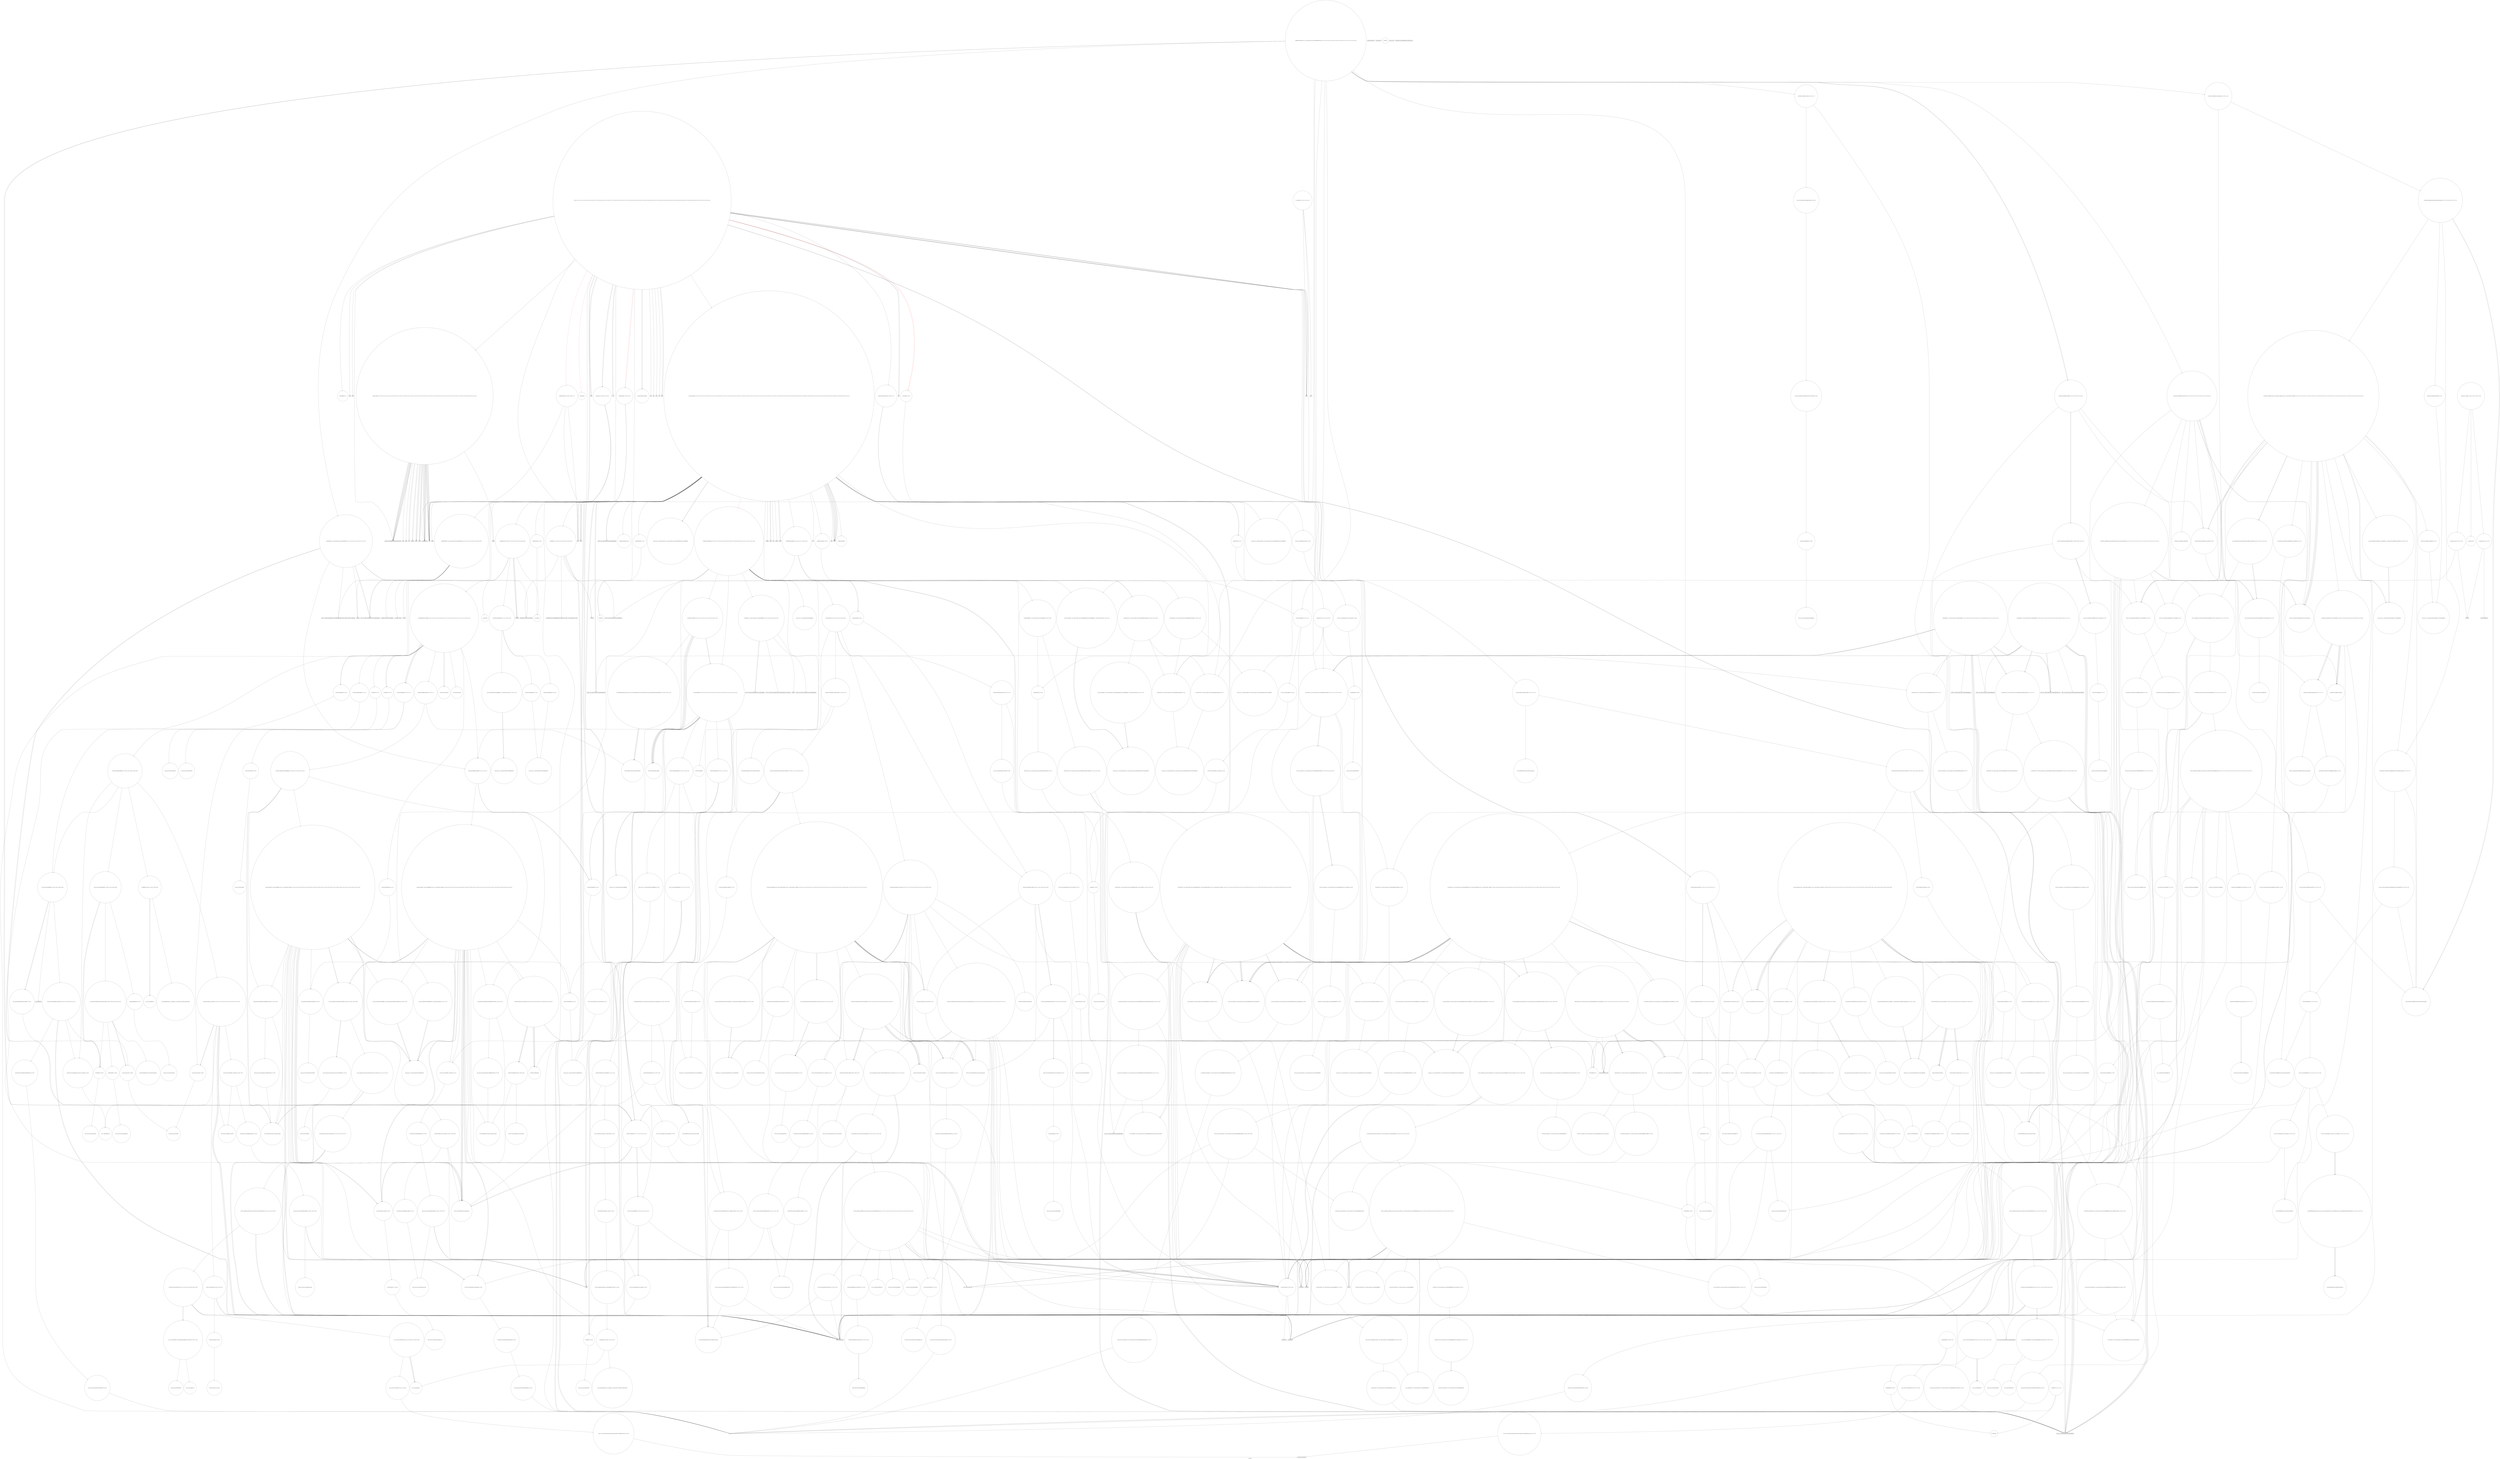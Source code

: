 digraph "Call Graph" {
	label="Call Graph";

	Node0x562042b59310 [shape=record,shape=circle,label="{__cxx_global_var_init|{<s0>1|<s1>2}}"];
	Node0x562042b59310:s0 -> Node0x562042b59390[color=black];
	Node0x562042b59310:s1 -> Node0x562043645bf0[color=black];
	Node0x56204364f830 [shape=record,shape=circle,label="{_ZNSt12_Vector_baseIP3JobSaIS1_EE12_Vector_implC2Ev|{<s0>948}}"];
	Node0x56204364f830:s0 -> Node0x56204364f8b0[color=black];
	Node0x562043654ed0 [shape=record,shape=circle,label="{_ZSt7forwardISt6vectorIiSaIiEEEOT_RNSt16remove_referenceIS3_E4typeE}"];
	Node0x562043652550 [shape=record,shape=circle,label="{_ZSt32__make_move_if_noexcept_iteratorINSt7__cxx1112basic_stringIcSt11char_traitsIcESaIcEEESt13move_iteratorIPS5_EET0_PT_|{<s0>600}}"];
	Node0x562043652550:s0 -> Node0x562043652ad0[color=black];
	Node0x562043649b90 [shape=record,shape=circle,label="{_ZNSt12_Destroy_auxILb1EE9__destroyIPSt4pairIiiEEEvT_S5_}"];
	Node0x5620436479f0 [shape=record,shape=Mrecord,label="{__assert_fail}"];
	Node0x562043646870 [shape=record,shape=circle,label="{_ZNSt6vectorINSt7__cxx1112basic_stringIcSt11char_traitsIcESaIcEEESaIS5_EE9push_backEOS5_|{<s0>74|<s1>75}}"];
	Node0x562043646870:s0 -> Node0x56204364df30[color=black];
	Node0x562043646870:s1 -> Node0x56204364deb0[color=black];
	Node0x562043650630 [shape=record,shape=circle,label="{_ZNKSt6vectorIP3JobSaIS1_EE8max_sizeEv|{<s0>1010|<s1>1011}}"];
	Node0x562043650630:s0 -> Node0x5620436507b0[color=black];
	Node0x562043650630:s1 -> Node0x562043650730[color=black];
	Node0x56204364dcb0 [shape=record,shape=circle,label="{_ZNSt12_Vector_baseINSt7__cxx1112basic_stringIcSt11char_traitsIcESaIcEEESaIS5_EED2Ev|{<s0>820|<s1>821|<s2>822|<s3>823}}"];
	Node0x56204364dcb0:s0 -> Node0x5620436520d0[color=black];
	Node0x56204364dcb0:s1 -> Node0x56204364dd30[color=black];
	Node0x56204364dcb0:s2 -> Node0x56204364dd30[color=black];
	Node0x56204364dcb0:s3 -> Node0x56204364bbb0[color=black];
	Node0x562043653350 [shape=record,shape=circle,label="{_ZNSt16allocator_traitsISaIiEE7destroyIiEEvRS0_PT_|{<s0>667}}"];
	Node0x562043653350:s0 -> Node0x562043653bd0[color=black];
	Node0x56204364a990 [shape=record,shape=circle,label="{_ZSt4moveIRiEONSt16remove_referenceIT_E4typeEOS2_}"];
	Node0x56204364c030 [shape=record,shape=circle,label="{_ZNK9__gnu_cxx17__normal_iteratorIPKNSt7__cxx1112basic_stringIcSt11char_traitsIcESaIcEEESt6vectorIS6_SaIS6_EEE4baseEv}"];
	Node0x562043648690 [shape=record,shape=Mrecord,label="{strncat}"];
	Node0x562043651430 [shape=record,shape=Mrecord,label="{_ZNSolsEx}"];
	Node0x56204364eab0 [shape=record,shape=circle,label="{_ZNSt13_Bvector_baseISaIbEE11_M_allocateEm|{<s0>896|<s1>897}}"];
	Node0x56204364eab0:s0 -> Node0x56204364eb30[color=black];
	Node0x56204364eab0:s1 -> Node0x56204364ed30[color=black];
	Node0x562043654150 [shape=record,shape=circle,label="{_ZSt11__addressofISt6vectorIiSaIiEEEPT_RS3_}"];
	Node0x56204364b790 [shape=record,shape=circle,label="{_ZNSt12_Vector_baseIiSaIiEE13_M_deallocateEPim|{<s0>537}}"];
	Node0x56204364b790:s0 -> Node0x56204364b810[color=black];
	Node0x56204364ce30 [shape=record,shape=circle,label="{_ZNKSt6vectorISt4pairIiiESaIS1_EE4sizeEv}"];
	Node0x562043649490 [shape=record,shape=Mrecord,label="{fprintf}"];
	Node0x562042b59390 [shape=record,shape=Mrecord,label="{_ZNSt8ios_base4InitC1Ev}"];
	Node0x56204364f8b0 [shape=record,shape=circle,label="{_ZNSaIP3JobEC2Ev|{<s0>949}}"];
	Node0x56204364f8b0:s0 -> Node0x56204364f930[color=black];
	Node0x562043654f50 [shape=record,shape=circle,label="{_ZNSt6vectorIiSaIiEEC2EOS1_|{<s0>753|<s1>754}}"];
	Node0x562043654f50:s0 -> Node0x562043654fd0[color=black];
	Node0x562043654f50:s1 -> Node0x562043655050[color=black];
	Node0x5620436525d0 [shape=record,shape=circle,label="{_ZSt18uninitialized_copyISt13move_iteratorIPNSt7__cxx1112basic_stringIcSt11char_traitsIcESaIcEEEES7_ET0_T_SA_S9_|{<s0>601|<s1>602|<s2>603}}"];
	Node0x5620436525d0:s0 -> Node0x562043648890[color=black];
	Node0x5620436525d0:s1 -> Node0x562043648890[color=black];
	Node0x5620436525d0:s2 -> Node0x562043652650[color=black];
	Node0x562043649c10 [shape=record,shape=circle,label="{_ZNSt13move_iteratorIPSt4pairIiiEEC2ES2_}"];
	Node0x562043647a70 [shape=record,shape=circle,label="{_ZN9UnionFindC2Ei|{<s0>305|<s1>306|<s2>307|<s3>308|<s4>309}}"];
	Node0x562043647a70:s0 -> Node0x56204364c830[color=black];
	Node0x562043647a70:s1 -> Node0x56204364c8b0[color=black];
	Node0x562043647a70:s2 -> Node0x56204364c9b0[color=black];
	Node0x562043647a70:s3 -> Node0x56204364c930[color=black];
	Node0x562043647a70:s4 -> Node0x56204364ca30[color=black];
	Node0x5620436468f0 [shape=record,shape=Mrecord,label="{_ZNSt7__cxx1112basic_stringIcSt11char_traitsIcESaIcEEC1ERKS4_mm}"];
	Node0x5620436506b0 [shape=record,shape=circle,label="{_ZNKSt6vectorIP3JobSaIS1_EE4sizeEv}"];
	Node0x56204364dd30 [shape=record,shape=circle,label="{_ZNSt12_Vector_baseINSt7__cxx1112basic_stringIcSt11char_traitsIcESaIcEEESaIS5_EE12_Vector_implD2Ev|{<s0>824}}"];
	Node0x56204364dd30:s0 -> Node0x56204364ddb0[color=black];
	Node0x5620436533d0 [shape=record,shape=circle,label="{_ZNKSt6vectorIiSaIiEE8max_sizeEv|{<s0>668|<s1>669}}"];
	Node0x5620436533d0:s0 -> Node0x5620436534d0[color=black];
	Node0x5620436533d0:s1 -> Node0x562043653450[color=black];
	Node0x56204364aa10 [shape=record,shape=circle,label="{_ZNSaIiEC2Ev|{<s0>506}}"];
	Node0x56204364aa10:s0 -> Node0x56204364ad10[color=black];
	Node0x56204364c0b0 [shape=record,shape=Mrecord,label="{_ZNSt7__cxx1112basic_stringIcSt11char_traitsIcESaIcEEC1Ev}"];
	Node0x562043648710 [shape=record,shape=Mrecord,label="{freopen}"];
	Node0x5620436514b0 [shape=record,shape=Mrecord,label="{_ZNKSt7__cxx1119basic_ostringstreamIcSt11char_traitsIcESaIcEE3strEv}"];
	Node0x56204364eb30 [shape=record,shape=circle,label="{_ZNSt13_Bvector_baseISaIbEE8_S_nwordEm}"];
	Node0x5620436541d0 [shape=record,shape=circle,label="{_ZNSt12_Vector_baseISt6vectorIiSaIiEESaIS2_EE13_M_deallocateEPS2_m|{<s0>706}}"];
	Node0x5620436541d0:s0 -> Node0x5620436542d0[color=black];
	Node0x56204364b810 [shape=record,shape=circle,label="{_ZNSt16allocator_traitsISaIiEE10deallocateERS0_Pim|{<s0>538}}"];
	Node0x56204364b810:s0 -> Node0x56204364b890[color=black];
	Node0x56204364ceb0 [shape=record,shape=circle,label="{_ZNSt6vectorISt4pairIiiESaIS1_EE20_M_allocate_and_copyISt13move_iteratorIPS1_EEES6_mT_S8_|{<s0>401|<s1>402|<s2>403|<s3>404|<s4>405|<s5>406|<s6>407|<s7>408|<s8>409|<s9>410|<s10>411}}"];
	Node0x56204364ceb0:s0 -> Node0x56204364d2b0[color=black];
	Node0x56204364ceb0:s1 -> Node0x562043648890[color=black];
	Node0x56204364ceb0:s2 -> Node0x562043648890[color=black];
	Node0x56204364ceb0:s3 -> Node0x56204364d030[color=black];
	Node0x56204364ceb0:s4 -> Node0x56204364d330[color=black];
	Node0x56204364ceb0:s5 -> Node0x56204364bc30[color=black];
	Node0x56204364ceb0:s6 -> Node0x56204364d0b0[color=black];
	Node0x56204364ceb0:s7 -> Node0x56204364d3b0[color=black];
	Node0x56204364ceb0:s8 -> Node0x56204364d430[color=black];
	Node0x56204364ceb0:s9 -> Node0x56204364c7b0[color=black];
	Node0x56204364ceb0:s10 -> Node0x56204364bbb0[color=black];
	Node0x562043649510 [shape=record,shape=Mrecord,label="{getpid}"];
	Node0x562043645b70 [shape=record,shape=Mrecord,label="{_ZNSt8ios_base4InitD1Ev}"];
	Node0x56204364f930 [shape=record,shape=circle,label="{_ZN9__gnu_cxx13new_allocatorIP3JobEC2Ev}"];
	Node0x562043654fd0 [shape=record,shape=circle,label="{_ZSt4moveIRSt6vectorIiSaIiEEEONSt16remove_referenceIT_E4typeEOS5_}"];
	Node0x562043652650 [shape=record,shape=circle,label="{_ZNSt20__uninitialized_copyILb0EE13__uninit_copyISt13move_iteratorIPNSt7__cxx1112basic_stringIcSt11char_traitsIcESaIcEEEES9_EET0_T_SC_SB_|{<s0>604|<s1>605|<s2>606|<s3>607|<s4>608|<s5>609|<s6>610|<s7>611|<s8>612|<s9>613|<s10>614}}"];
	Node0x562043652650:s0 -> Node0x5620436526d0[color=black];
	Node0x562043652650:s1 -> Node0x56204364beb0[color=black];
	Node0x562043652650:s2 -> Node0x5620436527d0[color=black];
	Node0x562043652650:s3 -> Node0x562043652750[color=black];
	Node0x562043652650:s4 -> Node0x562043652850[color=black];
	Node0x562043652650:s5 -> Node0x56204364bc30[color=black];
	Node0x562043652650:s6 -> Node0x56204364bd30[color=black];
	Node0x562043652650:s7 -> Node0x56204364d3b0[color=black];
	Node0x562043652650:s8 -> Node0x56204364d430[color=black];
	Node0x562043652650:s9 -> Node0x56204364c7b0[color=black];
	Node0x562043652650:s10 -> Node0x56204364bbb0[color=black];
	Node0x562043649c90 [shape=record,shape=circle,label="{_ZNSt16allocator_traitsISaISt4pairIiiEEE10deallocateERS2_PS1_m|{<s0>444}}"];
	Node0x562043649c90:s0 -> Node0x562043649d10[color=black];
	Node0x562043647af0 [shape=record,shape=circle,label="{_ZNSt6vectorIiSaIiEE5beginEv|{<s0>310}}"];
	Node0x562043647af0:s0 -> Node0x56204364b990[color=black];
	Node0x562043646970 [shape=record,shape=Mrecord,label="{_ZNSt7__cxx1112basic_stringIcSt11char_traitsIcESaIcEED1Ev}"];
	Node0x562043650730 [shape=record,shape=circle,label="{_ZNSt16allocator_traitsISaIP3JobEE8max_sizeERKS2_|{<s0>1012}}"];
	Node0x562043650730:s0 -> Node0x562043650830[color=black];
	Node0x56204364ddb0 [shape=record,shape=circle,label="{_ZNSaINSt7__cxx1112basic_stringIcSt11char_traitsIcESaIcEEEED2Ev|{<s0>825}}"];
	Node0x56204364ddb0:s0 -> Node0x56204364de30[color=black];
	Node0x562043653450 [shape=record,shape=circle,label="{_ZNSt16allocator_traitsISaIiEE8max_sizeERKS0_|{<s0>670}}"];
	Node0x562043653450:s0 -> Node0x56204364b310[color=black];
	Node0x56204364aa90 [shape=record,shape=circle,label="{_ZNSt6vectorIiSaIiEEC2EmRKiRKS0_|{<s0>507|<s1>508|<s2>509}}"];
	Node0x56204364aa90:s0 -> Node0x56204364ad90[color=black];
	Node0x56204364aa90:s1 -> Node0x56204364ae10[color=black];
	Node0x56204364aa90:s2 -> Node0x56204364ae90[color=black];
	Node0x56204364c130 [shape=record,shape=circle,label="{_ZNKSt6vectorINSt7__cxx1112basic_stringIcSt11char_traitsIcESaIcEEESaIS5_EE5frontEv|{<s0>363|<s1>364}}"];
	Node0x56204364c130:s0 -> Node0x5620436462f0[color=black];
	Node0x56204364c130:s1 -> Node0x5620436464f0[color=black];
	Node0x562043648790 [shape=record,shape=Mrecord,label="{fopen}"];
	Node0x562043651530 [shape=record,shape=Mrecord,label="{_ZNSt7__cxx1119basic_ostringstreamIcSt11char_traitsIcESaIcEED1Ev}"];
	Node0x56204364ebb0 [shape=record,shape=circle,label="{_ZSt11__addressofImEPT_RS0_}"];
	Node0x562043654250 [shape=record,shape=circle,label="{_ZNSt12_Vector_baseISt6vectorIiSaIiEESaIS2_EE12_Vector_implD2Ev|{<s0>707}}"];
	Node0x562043654250:s0 -> Node0x5620436543d0[color=black];
	Node0x56204364b890 [shape=record,shape=circle,label="{_ZN9__gnu_cxx13new_allocatorIiE10deallocateEPim|{<s0>539}}"];
	Node0x56204364b890:s0 -> Node0x562043649310[color=black];
	Node0x56204364cf30 [shape=record,shape=circle,label="{_ZSt32__make_move_if_noexcept_iteratorISt4pairIiiESt13move_iteratorIPS1_EET0_PT_|{<s0>412}}"];
	Node0x56204364cf30:s0 -> Node0x562043649c10[color=black];
	Node0x562043649590 [shape=record,shape=circle,label="{main|{<s0>215|<s1>216|<s2>217|<s3>218|<s4>219|<s5>220|<s6>221|<s7>222|<s8>223|<s9>224|<s10>225|<s11>226|<s12>227|<s13>228|<s14>229|<s15>230|<s16>231|<s17>232|<s18>233|<s19>234|<s20>235|<s21>236|<s22>237|<s23>238|<s24>239|<s25>240|<s26>241|<s27>242|<s28>243|<s29>244|<s30>245|<s31>246|<s32>247|<s33>248|<s34>249|<s35>250|<s36>251|<s37>252|<s38>1048|<s39>1049|<s40>1050|<s41>1051|<s42>1052|<s43>1053}}"];
	Node0x562043649590:s0 -> Node0x5620436471f0[color=black];
	Node0x562043649590:s1 -> Node0x562043649610[color=black];
	Node0x562043649590:s2 -> Node0x562043649610[color=black];
	Node0x562043649590:s3 -> Node0x562043649710[color=black];
	Node0x562043649590:s4 -> Node0x562043649690[color=black];
	Node0x562043649590:s5 -> Node0x562043646970[color=black];
	Node0x562043649590:s6 -> Node0x562043646970[color=black];
	Node0x562043649590:s7 -> Node0x562043649790[color=black];
	Node0x562043649590:s8 -> Node0x562043648390[color=black];
	Node0x562043649590:s9 -> Node0x562043648490[color=black];
	Node0x562043649590:s10 -> Node0x562043648590[color=black];
	Node0x562043649590:s11 -> Node0x562043649810[color=black];
	Node0x562043649590:s12 -> Node0x562043649890[color=black];
	Node0x562043649590:s13 -> Node0x562043649910[color=black];
	Node0x562043649590:s14 -> Node0x562043649490[color=black];
	Node0x562043649590:s15 -> Node0x562043647670[color=black];
	Node0x562043649590:s16 -> Node0x562043649990[color=black];
	Node0x562043649590:s17 -> Node0x562043649a10[color=black];
	Node0x562043649590:s18 -> Node0x562043647270[color=black];
	Node0x562043649590:s19 -> Node0x562043649490[color=black];
	Node0x562043649590:s20 -> Node0x5620436472f0[color=black];
	Node0x562043649590:s21 -> Node0x562043647370[color=black];
	Node0x562043649590:s22 -> Node0x562043649810[color=black];
	Node0x562043649590:s23 -> Node0x562043648810[color=black];
	Node0x562043649590:s24 -> Node0x5620436473f0[color=black];
	Node0x562043649590:s25 -> Node0x562043649790[color=black];
	Node0x562043649590:s26 -> Node0x562043649490[color=black];
	Node0x562043649590:s27 -> Node0x562043649910[color=black];
	Node0x562043649590:s28 -> Node0x562043647470[color=black];
	Node0x562043649590:s29 -> Node0x5620436474f0[color=black];
	Node0x562043649590:s30 -> Node0x562043649490[color=black];
	Node0x562043649590:s31 -> Node0x562043647370[color=black];
	Node0x562043649590:s32 -> Node0x562043647470[color=black];
	Node0x562043649590:s33 -> Node0x562043647570[color=black];
	Node0x562043649590:s34 -> Node0x5620436475f0[color=black];
	Node0x562043649590:s35 -> Node0x562043648990[color=black];
	Node0x562043649590:s36 -> Node0x562043648590[color=black];
	Node0x562043649590:s37 -> Node0x562043647670[color=black];
	Node0x562043649590:s38 -> Node0x562043648070[color=red];
	Node0x562043649590:s39 -> Node0x56204364c6b0[color=red];
	Node0x562043649590:s40 -> Node0x562043648070[color=red];
	Node0x562043649590:s41 -> Node0x56204364c6b0[color=red];
	Node0x562043649590:s42 -> Node0x56204364c330[color=red];
	Node0x562043649590:s43 -> Node0x56204364c4b0[color=red];
	Node0x562043645bf0 [shape=record,shape=Mrecord,label="{__cxa_atexit}"];
	Node0x56204364f9b0 [shape=record,shape=circle,label="{_ZSt8_DestroyIPP3JobS1_EvT_S3_RSaIT0_E|{<s0>950}}"];
	Node0x56204364f9b0:s0 -> Node0x56204364fb30[color=black];
	Node0x562043655050 [shape=record,shape=circle,label="{_ZNSt12_Vector_baseIiSaIiEEC2EOS1_|{<s0>755|<s1>756|<s2>757|<s3>758}}"];
	Node0x562043655050:s0 -> Node0x56204364b490[color=black];
	Node0x562043655050:s1 -> Node0x5620436550d0[color=black];
	Node0x562043655050:s2 -> Node0x562043655150[color=black];
	Node0x562043655050:s3 -> Node0x5620436551d0[color=black];
	Node0x5620436526d0 [shape=record,shape=circle,label="{_ZStneIPNSt7__cxx1112basic_stringIcSt11char_traitsIcESaIcEEEEbRKSt13move_iteratorIT_ESB_|{<s0>615}}"];
	Node0x5620436526d0:s0 -> Node0x5620436528d0[color=black];
	Node0x562043649d10 [shape=record,shape=circle,label="{_ZN9__gnu_cxx13new_allocatorISt4pairIiiEE10deallocateEPS2_m|{<s0>445}}"];
	Node0x562043649d10:s0 -> Node0x562043649310[color=black];
	Node0x562043647b70 [shape=record,shape=circle,label="{_ZN9__gnu_cxxneIPiSt6vectorIiSaIiEEEEbRKNS_17__normal_iteratorIT_T0_EESA_|{<s0>311|<s1>312}}"];
	Node0x562043647b70:s0 -> Node0x5620436532d0[color=black];
	Node0x562043647b70:s1 -> Node0x5620436532d0[color=black];
	Node0x5620436469f0 [shape=record,shape=circle,label="{_ZNSt6vectorINSt7__cxx1112basic_stringIcSt11char_traitsIcESaIcEEESaIS5_EED2Ev|{<s0>76|<s1>77|<s2>78|<s3>79|<s4>80}}"];
	Node0x5620436469f0:s0 -> Node0x56204364bb30[color=black];
	Node0x5620436469f0:s1 -> Node0x56204364bab0[color=black];
	Node0x5620436469f0:s2 -> Node0x56204364dcb0[color=black];
	Node0x5620436469f0:s3 -> Node0x56204364dcb0[color=black];
	Node0x5620436469f0:s4 -> Node0x56204364bbb0[color=black];
	Node0x5620436507b0 [shape=record,shape=circle,label="{_ZNKSt12_Vector_baseIP3JobSaIS1_EE19_M_get_Tp_allocatorEv}"];
	Node0x56204364de30 [shape=record,shape=circle,label="{_ZN9__gnu_cxx13new_allocatorINSt7__cxx1112basic_stringIcSt11char_traitsIcESaIcEEEED2Ev}"];
	Node0x5620436534d0 [shape=record,shape=circle,label="{_ZNKSt12_Vector_baseIiSaIiEE19_M_get_Tp_allocatorEv}"];
	Node0x56204364ab10 [shape=record,shape=circle,label="{_ZNSaIiED2Ev|{<s0>510}}"];
	Node0x56204364ab10:s0 -> Node0x56204364b390[color=black];
	Node0x56204364c1b0 [shape=record,shape=Mrecord,label="{_ZNSt7__cxx1112basic_stringIcSt11char_traitsIcESaIcEEC1ERKS4_}"];
	Node0x562043648810 [shape=record,shape=circle,label="{_Z10create_jobiP4Case|{<s0>152|<s1>153|<s2>154|<s3>155|<s4>156|<s5>157|<s6>158|<s7>159|<s8>160|<s9>161|<s10>162|<s11>163|<s12>164|<s13>165|<s14>166|<s15>167|<s16>168|<s17>169|<s18>170|<s19>171|<s20>172|<s21>173|<s22>174|<s23>175|<s24>176|<s25>177|<s26>178|<s27>179|<s28>180|<s29>181|<s30>182|<s31>183|<s32>184|<s33>185|<s34>186|<s35>187|<s36>188|<s37>189|<s38>190|<s39>191|<s40>192|<s41>193|<s42>194|<s43>195|<s44>196|<s45>197|<s46>198|<s47>199|<s48>200|<s49>201|<s50>1047}}"];
	Node0x562043648810:s0 -> Node0x562043648890[color=black];
	Node0x562043648810:s1 -> Node0x562043648910[color=black];
	Node0x562043648810:s2 -> Node0x562043648990[color=black];
	Node0x562043648810:s3 -> Node0x562043648a10[color=black];
	Node0x562043648810:s4 -> Node0x562043648a90[color=black];
	Node0x562043648810:s5 -> Node0x562043648b10[color=black];
	Node0x562043648810:s6 -> Node0x562043648990[color=black];
	Node0x562043648810:s7 -> Node0x562043648a10[color=black];
	Node0x562043648810:s8 -> Node0x562043648890[color=black];
	Node0x562043648810:s9 -> Node0x562043648b90[color=black];
	Node0x562043648810:s10 -> Node0x562043648c10[color=black];
	Node0x562043648810:s11 -> Node0x562043648710[color=black];
	Node0x562043648810:s12 -> Node0x562043648a10[color=black];
	Node0x562043648810:s13 -> Node0x562043648c90[color=black];
	Node0x562043648810:s14 -> Node0x562043648d10[color=black];
	Node0x562043648810:s15 -> Node0x562043648a90[color=black];
	Node0x562043648810:s16 -> Node0x562043648d90[color=black];
	Node0x562043648810:s17 -> Node0x562043648c10[color=black];
	Node0x562043648810:s18 -> Node0x562043648e90[color=black];
	Node0x562043648810:s19 -> Node0x562043648e10[color=black];
	Node0x562043648810:s20 -> Node0x562043648f10[color=black];
	Node0x562043648810:s21 -> Node0x562043648f90[color=black];
	Node0x562043648810:s22 -> Node0x562043648e10[color=black];
	Node0x562043648810:s23 -> Node0x562043649010[color=black];
	Node0x562043648810:s24 -> Node0x562043646b70[color=black];
	Node0x562043648810:s25 -> Node0x562043648e10[color=black];
	Node0x562043648810:s26 -> Node0x562043648e10[color=black];
	Node0x562043648810:s27 -> Node0x562043646970[color=black];
	Node0x562043648810:s28 -> Node0x562043646970[color=black];
	Node0x562043648810:s29 -> Node0x562043648e10[color=black];
	Node0x562043648810:s30 -> Node0x562043649090[color=black];
	Node0x562043648810:s31 -> Node0x5620436462f0[color=black];
	Node0x562043648810:s32 -> Node0x5620436463f0[color=black];
	Node0x562043648810:s33 -> Node0x562043646370[color=black];
	Node0x562043648810:s34 -> Node0x562043649110[color=black];
	Node0x562043648810:s35 -> Node0x562043649010[color=black];
	Node0x562043648810:s36 -> Node0x562043649110[color=black];
	Node0x562043648810:s37 -> Node0x562043646b70[color=black];
	Node0x562043648810:s38 -> Node0x562043648e10[color=black];
	Node0x562043648810:s39 -> Node0x562043648e10[color=black];
	Node0x562043648810:s40 -> Node0x562043646570[color=black];
	Node0x562043648810:s41 -> Node0x562043648590[color=black];
	Node0x562043648810:s42 -> Node0x562043649190[color=black];
	Node0x562043648810:s43 -> Node0x562043649190[color=black];
	Node0x562043648810:s44 -> Node0x562043649210[color=black];
	Node0x562043648810:s45 -> Node0x562043649290[color=black];
	Node0x562043648810:s46 -> Node0x562043649210[color=black];
	Node0x562043648810:s47 -> Node0x562043649390[color=black];
	Node0x562043648810:s48 -> Node0x562043649310[color=black];
	Node0x562043648810:s49 -> Node0x562043649310[color=black];
	Node0x562043648810:s50 -> Node0x562043647970[color=red];
	Node0x5620436515b0 [shape=record,shape=circle,label="{_GLOBAL__sub_I_Soultaker_1_1.cpp|{<s0>1044|<s1>1045|<s2>1046}}"];
	Node0x5620436515b0:s0 -> Node0x562042b59310[color=black];
	Node0x5620436515b0:s1 -> Node0x562043647170[color=black];
	Node0x5620436515b0:s2 -> Node0x5620436476f0[color=black];
	Node0x56204364ec30 [shape=record,shape=circle,label="{_ZNSt13_Bit_iteratorC2EPmj|{<s0>898}}"];
	Node0x56204364ec30:s0 -> Node0x56204364e9b0[color=black];
	Node0x5620436542d0 [shape=record,shape=circle,label="{_ZNSt16allocator_traitsISaISt6vectorIiSaIiEEEE10deallocateERS3_PS2_m|{<s0>708}}"];
	Node0x5620436542d0:s0 -> Node0x562043654350[color=black];
	Node0x56204364b910 [shape=record,shape=circle,label="{_ZNK9__gnu_cxx17__normal_iteratorIPiSt6vectorIiSaIiEEEmiEl|{<s0>540}}"];
	Node0x56204364b910:s0 -> Node0x56204364b990[color=black];
	Node0x56204364cfb0 [shape=record,shape=circle,label="{_ZSt8_DestroyIPSt4pairIiiES1_EvT_S3_RSaIT0_E|{<s0>413}}"];
	Node0x56204364cfb0:s0 -> Node0x56204364d9b0[color=black];
	Node0x562043649610 [shape=record,shape=Mrecord,label="{signal}"];
	Node0x562043645c70 [shape=record,shape=circle,label="{_Z7PARSEVIRKNSt7__cxx1112basic_stringIcSt11char_traitsIcESaIcEEE|{<s0>3|<s1>4|<s2>5|<s3>6|<s4>7|<s5>8|<s6>9|<s7>10|<s8>11}}"];
	Node0x562043645c70:s0 -> Node0x562043645cf0[color=black];
	Node0x562043645c70:s1 -> Node0x562043645d70[color=black];
	Node0x562043645c70:s2 -> Node0x562043645e70[color=black];
	Node0x562043645c70:s3 -> Node0x562043645ef0[color=black];
	Node0x562043645c70:s4 -> Node0x562043645f70[color=black];
	Node0x562043645c70:s5 -> Node0x562043645ff0[color=black];
	Node0x562043645c70:s6 -> Node0x562043645ff0[color=black];
	Node0x562043645c70:s7 -> Node0x562043646070[color=black];
	Node0x562043645c70:s8 -> Node0x562043646070[color=black];
	Node0x56204364fa30 [shape=record,shape=circle,label="{_ZNSt12_Vector_baseIP3JobSaIS1_EE19_M_get_Tp_allocatorEv}"];
	Node0x5620436550d0 [shape=record,shape=circle,label="{_ZSt4moveIRSaIiEEONSt16remove_referenceIT_E4typeEOS3_}"];
	Node0x562043652750 [shape=record,shape=circle,label="{_ZSt10_ConstructINSt7__cxx1112basic_stringIcSt11char_traitsIcESaIcEEEJS5_EEvPT_DpOT0_|{<s0>616|<s1>617}}"];
	Node0x562043652750:s0 -> Node0x5620436529d0[color=black];
	Node0x562043652750:s1 -> Node0x562043652a50[color=black];
	Node0x562043649d90 [shape=record,shape=circle,label="{_ZNSt6vectorISt4pairIiiESaIS1_EE12emplace_backIJS1_EEEvDpOT_|{<s0>446|<s1>447|<s2>448|<s3>449|<s4>450}}"];
	Node0x562043649d90:s0 -> Node0x562043649b10[color=black];
	Node0x562043649d90:s1 -> Node0x562043649e90[color=black];
	Node0x562043649d90:s2 -> Node0x562043649f90[color=black];
	Node0x562043649d90:s3 -> Node0x562043649b10[color=black];
	Node0x562043649d90:s4 -> Node0x562043649f10[color=black];
	Node0x562043647bf0 [shape=record,shape=circle,label="{_ZNSt6vectorIiSaIiEE3endEv|{<s0>313}}"];
	Node0x562043647bf0:s0 -> Node0x56204364b990[color=black];
	Node0x562043646a70 [shape=record,shape=circle,label="{_Z6SPLITSRKNSt7__cxx1112basic_stringIcSt11char_traitsIcESaIcEEES6_|{<s0>81|<s1>82|<s2>83|<s3>84|<s4>85|<s5>86|<s6>87|<s7>88|<s8>89|<s9>90|<s10>91|<s11>92|<s12>93|<s13>94}}"];
	Node0x562043646a70:s0 -> Node0x5620436466f0[color=black];
	Node0x562043646a70:s1 -> Node0x562043646770[color=black];
	Node0x562043646a70:s2 -> Node0x562043646af0[color=black];
	Node0x562043646a70:s3 -> Node0x5620436468f0[color=black];
	Node0x562043646a70:s4 -> Node0x562043646870[color=black];
	Node0x562043646a70:s5 -> Node0x562043646970[color=black];
	Node0x562043646a70:s6 -> Node0x562043646b70[color=black];
	Node0x562043646a70:s7 -> Node0x562043646970[color=black];
	Node0x562043646a70:s8 -> Node0x5620436468f0[color=black];
	Node0x562043646a70:s9 -> Node0x562043646870[color=black];
	Node0x562043646a70:s10 -> Node0x562043646970[color=black];
	Node0x562043646a70:s11 -> Node0x562043646970[color=black];
	Node0x562043646a70:s12 -> Node0x5620436469f0[color=black];
	Node0x562043646a70:s13 -> Node0x5620436469f0[color=black];
	Node0x562043650830 [shape=record,shape=circle,label="{_ZNK9__gnu_cxx13new_allocatorIP3JobE8max_sizeEv}"];
	Node0x56204364deb0 [shape=record,shape=circle,label="{_ZNSt6vectorINSt7__cxx1112basic_stringIcSt11char_traitsIcESaIcEEESaIS5_EE12emplace_backIJS5_EEEvDpOT_|{<s0>826|<s1>827|<s2>828|<s3>829|<s4>830}}"];
	Node0x56204364deb0:s0 -> Node0x5620436529d0[color=black];
	Node0x56204364deb0:s1 -> Node0x56204364dfb0[color=black];
	Node0x56204364deb0:s2 -> Node0x562043651bd0[color=black];
	Node0x56204364deb0:s3 -> Node0x5620436529d0[color=black];
	Node0x56204364deb0:s4 -> Node0x56204364e030[color=black];
	Node0x562043653550 [shape=record,shape=circle,label="{_ZSt22__uninitialized_copy_aISt13move_iteratorIPiES1_iET0_T_S4_S3_RSaIT1_E|{<s0>671|<s1>672|<s2>673}}"];
	Node0x562043653550:s0 -> Node0x562043648890[color=black];
	Node0x562043653550:s1 -> Node0x562043648890[color=black];
	Node0x562043653550:s2 -> Node0x562043653650[color=black];
	Node0x56204364ab90 [shape=record,shape=circle,label="{_ZNSt6vectorIiSaIiEE4backEv|{<s0>511|<s1>512|<s2>513}}"];
	Node0x56204364ab90:s0 -> Node0x562043647bf0[color=black];
	Node0x56204364ab90:s1 -> Node0x56204364b910[color=black];
	Node0x56204364ab90:s2 -> Node0x562043647c70[color=black];
	Node0x56204364c230 [shape=record,shape=circle,label="{_ZN9ForkedJobD2Ev|{<s0>365}}"];
	Node0x56204364c230:s0 -> Node0x56204364c3b0[color=black];
	Node0x562043648890 [shape=record,shape=Mrecord,label="{llvm.memcpy.p0i8.p0i8.i64}"];
	Node0x56204364ecb0 [shape=record,shape=circle,label="{_ZNKSt13_Bit_iteratorplEl|{<s0>899|<s1>900|<s2>901}}"];
	Node0x56204364ecb0:s0 -> Node0x562043648890[color=black];
	Node0x56204364ecb0:s1 -> Node0x56204364eeb0[color=black];
	Node0x56204364ecb0:s2 -> Node0x562043648890[color=black];
	Node0x562043654350 [shape=record,shape=circle,label="{_ZN9__gnu_cxx13new_allocatorISt6vectorIiSaIiEEE10deallocateEPS3_m|{<s0>709}}"];
	Node0x562043654350:s0 -> Node0x562043649310[color=black];
	Node0x56204364b990 [shape=record,shape=circle,label="{_ZN9__gnu_cxx17__normal_iteratorIPiSt6vectorIiSaIiEEEC2ERKS1_}"];
	Node0x56204364d030 [shape=record,shape=circle,label="{_ZNSt12_Vector_baseISt4pairIiiESaIS1_EE19_M_get_Tp_allocatorEv}"];
	Node0x562043649690 [shape=record,shape=circle,label="{_Z5PARSEIiET_RKNSt7__cxx1112basic_stringIcSt11char_traitsIcESaIcEEE|{<s0>253|<s1>254|<s2>255|<s3>256|<s4>257|<s5>258|<s6>259}}"];
	Node0x562043649690:s0 -> Node0x562043645d70[color=black];
	Node0x562043649690:s1 -> Node0x562043645e70[color=black];
	Node0x562043649690:s2 -> Node0x56204364f630[color=black];
	Node0x562043649690:s3 -> Node0x56204364f6b0[color=black];
	Node0x562043649690:s4 -> Node0x56204364f730[color=black];
	Node0x562043649690:s5 -> Node0x562043645ff0[color=black];
	Node0x562043649690:s6 -> Node0x562043645ff0[color=black];
	Node0x562043645cf0 [shape=record,shape=circle,label="{_ZNSt6vectorIiSaIiEEC2Ev|{<s0>12|<s1>13}}"];
	Node0x562043645cf0:s0 -> Node0x562043652cd0[color=black];
	Node0x562043645cf0:s1 -> Node0x56204364bbb0[color=black];
	Node0x56204364fab0 [shape=record,shape=circle,label="{_ZNSt12_Vector_baseIP3JobSaIS1_EED2Ev|{<s0>951|<s1>952|<s2>953|<s3>954}}"];
	Node0x56204364fab0:s0 -> Node0x56204364fc30[color=black];
	Node0x56204364fab0:s1 -> Node0x56204364fcb0[color=black];
	Node0x56204364fab0:s2 -> Node0x56204364fcb0[color=black];
	Node0x56204364fab0:s3 -> Node0x56204364bbb0[color=black];
	Node0x562043655150 [shape=record,shape=circle,label="{_ZNSt12_Vector_baseIiSaIiEE12_Vector_implC2EOS0_|{<s0>759|<s1>760}}"];
	Node0x562043655150:s0 -> Node0x5620436550d0[color=black];
	Node0x562043655150:s1 -> Node0x56204364b090[color=black];
	Node0x5620436527d0 [shape=record,shape=circle,label="{_ZNKSt13move_iteratorIPNSt7__cxx1112basic_stringIcSt11char_traitsIcESaIcEEEEdeEv}"];
	Node0x562043649e10 [shape=record,shape=circle,label="{_ZSt4moveIRSt4pairIiiEEONSt16remove_referenceIT_E4typeEOS4_}"];
	Node0x562043647c70 [shape=record,shape=circle,label="{_ZNK9__gnu_cxx17__normal_iteratorIPiSt6vectorIiSaIiEEEdeEv}"];
	Node0x562043646af0 [shape=record,shape=Mrecord,label="{_ZNKSt7__cxx1112basic_stringIcSt11char_traitsIcESaIcEE4findERKS4_m}"];
	Node0x5620436508b0 [shape=record,shape=circle,label="{_ZN9__gnu_cxx17__normal_iteratorIPP3JobSt6vectorIS2_SaIS2_EEEC2ERKS3_}"];
	Node0x56204364df30 [shape=record,shape=circle,label="{_ZSt4moveIRNSt7__cxx1112basic_stringIcSt11char_traitsIcESaIcEEEEONSt16remove_referenceIT_E4typeEOS8_}"];
	Node0x5620436535d0 [shape=record,shape=circle,label="{_ZSt32__make_move_if_noexcept_iteratorIiSt13move_iteratorIPiEET0_PT_|{<s0>674}}"];
	Node0x5620436535d0:s0 -> Node0x562043653b50[color=black];
	Node0x56204364ac10 [shape=record,shape=circle,label="{_ZNKSt6vectorIiSaIiEE4sizeEv}"];
	Node0x56204364c2b0 [shape=record,shape=circle,label="{_ZN9ForkedJobD0Ev|{<s0>366|<s1>367}}"];
	Node0x56204364c2b0:s0 -> Node0x56204364c230[color=black];
	Node0x56204364c2b0:s1 -> Node0x562043649310[color=black];
	Node0x562043648910 [shape=record,shape=Mrecord,label="{mkstemp}"];
	Node0x56204364ed30 [shape=record,shape=circle,label="{_ZNSt16allocator_traitsISaImEE8allocateERS0_m|{<s0>902}}"];
	Node0x56204364ed30:s0 -> Node0x56204364edb0[color=black];
	Node0x5620436543d0 [shape=record,shape=circle,label="{_ZNSaISt6vectorIiSaIiEEED2Ev|{<s0>710}}"];
	Node0x5620436543d0:s0 -> Node0x562043654450[color=black];
	Node0x56204364ba10 [shape=record,shape=circle,label="{_ZNSt6vectorINSt7__cxx1112basic_stringIcSt11char_traitsIcESaIcEEESaIS5_EE9push_backERKS5_|{<s0>541|<s1>542|<s2>543}}"];
	Node0x56204364ba10:s0 -> Node0x562043651ad0[color=black];
	Node0x56204364ba10:s1 -> Node0x562043651bd0[color=black];
	Node0x56204364ba10:s2 -> Node0x562043651b50[color=black];
	Node0x56204364d0b0 [shape=record,shape=circle,label="{_ZNSt12_Vector_baseISt4pairIiiESaIS1_EE13_M_deallocateEPS1_m|{<s0>414}}"];
	Node0x56204364d0b0:s0 -> Node0x562043649c90[color=black];
	Node0x562043649710 [shape=record,shape=circle,label="{_Z4LINEB5cxx11v|{<s0>260|<s1>261|<s2>262|<s3>263|<s4>264|<s5>265}}"];
	Node0x562043649710:s0 -> Node0x56204364c0b0[color=black];
	Node0x562043649710:s1 -> Node0x56204364c5b0[color=black];
	Node0x562043649710:s2 -> Node0x562043645ef0[color=black];
	Node0x562043649710:s3 -> Node0x5620436479f0[color=black];
	Node0x562043649710:s4 -> Node0x562043646970[color=black];
	Node0x562043649710:s5 -> Node0x562043646970[color=black];
	Node0x562043645d70 [shape=record,shape=Mrecord,label="{_ZNSt7__cxx1119basic_istringstreamIcSt11char_traitsIcESaIcEEC1ERKNS_12basic_stringIcS2_S3_EESt13_Ios_Openmode}"];
	Node0x56204364fb30 [shape=record,shape=circle,label="{_ZSt8_DestroyIPP3JobEvT_S3_|{<s0>955}}"];
	Node0x56204364fb30:s0 -> Node0x56204364fbb0[color=black];
	Node0x5620436551d0 [shape=record,shape=circle,label="{_ZNSt12_Vector_baseIiSaIiEE12_Vector_impl12_M_swap_dataERS2_|{<s0>761|<s1>762|<s2>763}}"];
	Node0x5620436551d0:s0 -> Node0x562043655250[color=black];
	Node0x5620436551d0:s1 -> Node0x562043655250[color=black];
	Node0x5620436551d0:s2 -> Node0x562043655250[color=black];
	Node0x562043652850 [shape=record,shape=circle,label="{_ZNSt13move_iteratorIPNSt7__cxx1112basic_stringIcSt11char_traitsIcESaIcEEEEppEv}"];
	Node0x562043649e90 [shape=record,shape=circle,label="{_ZNSt16allocator_traitsISaISt4pairIiiEEE9constructIS1_JS1_EEEvRS2_PT_DpOT0_|{<s0>451|<s1>452}}"];
	Node0x562043649e90:s0 -> Node0x562043649b10[color=black];
	Node0x562043649e90:s1 -> Node0x56204364a010[color=black];
	Node0x562043647cf0 [shape=record,shape=circle,label="{_ZN9UnionFind7combineEii|{<s0>314|<s1>315|<s2>316|<s3>317|<s4>318|<s5>319|<s6>320|<s7>321}}"];
	Node0x562043647cf0:s0 -> Node0x562043647df0[color=black];
	Node0x562043647cf0:s1 -> Node0x562043647df0[color=black];
	Node0x562043647cf0:s2 -> Node0x56204364a890[color=black];
	Node0x562043647cf0:s3 -> Node0x56204364a890[color=black];
	Node0x562043647cf0:s4 -> Node0x56204364a910[color=black];
	Node0x562043647cf0:s5 -> Node0x56204364a890[color=black];
	Node0x562043647cf0:s6 -> Node0x56204364a890[color=black];
	Node0x562043647cf0:s7 -> Node0x56204364a890[color=black];
	Node0x562043646b70 [shape=record,shape=Mrecord,label="{_ZNKSt7__cxx1112basic_stringIcSt11char_traitsIcESaIcEE4sizeEv}"];
	Node0x562043650930 [shape=record,shape=circle,label="{_ZNSt16allocator_traitsISaIP3JobEE8allocateERS2_m|{<s0>1013}}"];
	Node0x562043650930:s0 -> Node0x5620436509b0[color=black];
	Node0x56204364dfb0 [shape=record,shape=circle,label="{_ZNSt16allocator_traitsISaINSt7__cxx1112basic_stringIcSt11char_traitsIcESaIcEEEEE9constructIS5_JS5_EEEvRS6_PT_DpOT0_|{<s0>831|<s1>832}}"];
	Node0x56204364dfb0:s0 -> Node0x5620436529d0[color=black];
	Node0x56204364dfb0:s1 -> Node0x56204364e0b0[color=black];
	Node0x562043653650 [shape=record,shape=circle,label="{_ZSt18uninitialized_copyISt13move_iteratorIPiES1_ET0_T_S4_S3_|{<s0>675|<s1>676|<s2>677}}"];
	Node0x562043653650:s0 -> Node0x562043648890[color=black];
	Node0x562043653650:s1 -> Node0x562043648890[color=black];
	Node0x562043653650:s2 -> Node0x5620436536d0[color=black];
	Node0x56204364ac90 [shape=record,shape=circle,label="{_ZNSt6vectorIiSaIiEEixEm}"];
	Node0x56204364c330 [shape=record,shape=circle,label="{_ZN9ForkedJob4waitEv|{<s0>368|<s1>369|<s2>370}}"];
	Node0x56204364c330:s0 -> Node0x56204364c530[color=black];
	Node0x56204364c330:s1 -> Node0x562043648990[color=black];
	Node0x56204364c330:s2 -> Node0x562043648a10[color=black];
	Node0x562043648990 [shape=record,shape=Mrecord,label="{perror}"];
	Node0x56204364edb0 [shape=record,shape=circle,label="{_ZN9__gnu_cxx13new_allocatorImE8allocateEmPKv|{<s0>903|<s1>904|<s2>905}}"];
	Node0x56204364edb0:s0 -> Node0x56204364ee30[color=black];
	Node0x56204364edb0:s1 -> Node0x56204364d5b0[color=black];
	Node0x56204364edb0:s2 -> Node0x562043649210[color=black];
	Node0x562043654450 [shape=record,shape=circle,label="{_ZN9__gnu_cxx13new_allocatorISt6vectorIiSaIiEEED2Ev}"];
	Node0x562043651ad0 [shape=record,shape=circle,label="{_ZNSt16allocator_traitsISaINSt7__cxx1112basic_stringIcSt11char_traitsIcESaIcEEEEE9constructIS5_JRKS5_EEEvRS6_PT_DpOT0_|{<s0>544|<s1>545}}"];
	Node0x562043651ad0:s0 -> Node0x562043651cd0[color=black];
	Node0x562043651ad0:s1 -> Node0x562043651c50[color=black];
	Node0x56204364d130 [shape=record,shape=circle,label="{_ZNSt16allocator_traitsISaISt4pairIiiEEE8max_sizeERKS2_|{<s0>415}}"];
	Node0x56204364d130:s0 -> Node0x56204364d230[color=black];
	Node0x562043649790 [shape=record,shape=Mrecord,label="{time}"];
	Node0x562043645df0 [shape=record,shape=Mrecord,label="{__gxx_personality_v0}"];
	Node0x56204364fbb0 [shape=record,shape=circle,label="{_ZNSt12_Destroy_auxILb1EE9__destroyIPP3JobEEvT_S5_}"];
	Node0x562043655250 [shape=record,shape=circle,label="{_ZSt4swapIPiENSt9enable_ifIXsr6__and_ISt6__not_ISt15__is_tuple_likeIT_EESt21is_move_constructibleIS4_ESt18is_move_assignableIS4_EEE5valueEvE4typeERS4_SD_|{<s0>764|<s1>765|<s2>766}}"];
	Node0x562043655250:s0 -> Node0x5620436552d0[color=black];
	Node0x562043655250:s1 -> Node0x5620436552d0[color=black];
	Node0x562043655250:s2 -> Node0x5620436552d0[color=black];
	Node0x5620436528d0 [shape=record,shape=circle,label="{_ZSteqIPNSt7__cxx1112basic_stringIcSt11char_traitsIcESaIcEEEEbRKSt13move_iteratorIT_ESB_|{<s0>618|<s1>619}}"];
	Node0x5620436528d0:s0 -> Node0x562043652950[color=black];
	Node0x5620436528d0:s1 -> Node0x562043652950[color=black];
	Node0x562043649f10 [shape=record,shape=circle,label="{_ZNSt6vectorISt4pairIiiESaIS1_EE17_M_realloc_insertIJS1_EEEvN9__gnu_cxx17__normal_iteratorIPS1_S3_EEDpOT_|{<s0>453|<s1>454|<s2>455|<s3>456|<s4>457|<s5>458|<s6>459|<s7>460|<s8>461|<s9>462|<s10>463|<s11>464|<s12>465|<s13>466|<s14>467|<s15>468|<s16>469|<s17>470|<s18>471|<s19>472|<s20>473|<s21>474|<s22>475}}"];
	Node0x562043649f10:s0 -> Node0x56204364a090[color=black];
	Node0x562043649f10:s1 -> Node0x56204364a190[color=black];
	Node0x562043649f10:s2 -> Node0x56204364a110[color=black];
	Node0x562043649f10:s3 -> Node0x56204364d2b0[color=black];
	Node0x562043649f10:s4 -> Node0x562043649b10[color=black];
	Node0x562043649f10:s5 -> Node0x562043649e90[color=black];
	Node0x562043649f10:s6 -> Node0x56204364a290[color=black];
	Node0x562043649f10:s7 -> Node0x56204364d030[color=black];
	Node0x562043649f10:s8 -> Node0x56204364a210[color=black];
	Node0x562043649f10:s9 -> Node0x56204364a290[color=black];
	Node0x562043649f10:s10 -> Node0x56204364d030[color=black];
	Node0x562043649f10:s11 -> Node0x56204364a210[color=black];
	Node0x562043649f10:s12 -> Node0x56204364bc30[color=black];
	Node0x562043649f10:s13 -> Node0x56204364a310[color=black];
	Node0x562043649f10:s14 -> Node0x56204364d430[color=black];
	Node0x562043649f10:s15 -> Node0x56204364d030[color=black];
	Node0x562043649f10:s16 -> Node0x56204364cfb0[color=black];
	Node0x562043649f10:s17 -> Node0x56204364d0b0[color=black];
	Node0x562043649f10:s18 -> Node0x56204364d3b0[color=black];
	Node0x562043649f10:s19 -> Node0x56204364d030[color=black];
	Node0x562043649f10:s20 -> Node0x56204364cfb0[color=black];
	Node0x562043649f10:s21 -> Node0x56204364d0b0[color=black];
	Node0x562043649f10:s22 -> Node0x56204364bbb0[color=black];
	Node0x562043647d70 [shape=record,shape=circle,label="{_ZN9__gnu_cxx17__normal_iteratorIPiSt6vectorIiSaIiEEEppEv}"];
	Node0x562043646bf0 [shape=record,shape=circle,label="{_Z5PRIMEi}"];
	Node0x5620436509b0 [shape=record,shape=circle,label="{_ZN9__gnu_cxx13new_allocatorIP3JobE8allocateEmPKv|{<s0>1014|<s1>1015|<s2>1016}}"];
	Node0x5620436509b0:s0 -> Node0x562043650830[color=black];
	Node0x5620436509b0:s1 -> Node0x56204364d5b0[color=black];
	Node0x5620436509b0:s2 -> Node0x562043649210[color=black];
	Node0x56204364e030 [shape=record,shape=circle,label="{_ZNSt6vectorINSt7__cxx1112basic_stringIcSt11char_traitsIcESaIcEEESaIS5_EE17_M_realloc_insertIJS5_EEEvN9__gnu_cxx17__normal_iteratorIPS5_S7_EEDpOT_|{<s0>833|<s1>834|<s2>835|<s3>836|<s4>837|<s5>838|<s6>839|<s7>840|<s8>841|<s9>842|<s10>843|<s11>844|<s12>845|<s13>846|<s14>847|<s15>848|<s16>849|<s17>850|<s18>851|<s19>852|<s20>853|<s21>854|<s22>855}}"];
	Node0x56204364e030:s0 -> Node0x562043651d50[color=black];
	Node0x56204364e030:s1 -> Node0x562043651e50[color=black];
	Node0x56204364e030:s2 -> Node0x562043651dd0[color=black];
	Node0x56204364e030:s3 -> Node0x562043651ed0[color=black];
	Node0x56204364e030:s4 -> Node0x5620436529d0[color=black];
	Node0x56204364e030:s5 -> Node0x56204364dfb0[color=black];
	Node0x56204364e030:s6 -> Node0x562043651fd0[color=black];
	Node0x56204364e030:s7 -> Node0x56204364bb30[color=black];
	Node0x56204364e030:s8 -> Node0x562043651f50[color=black];
	Node0x56204364e030:s9 -> Node0x562043651fd0[color=black];
	Node0x56204364e030:s10 -> Node0x56204364bb30[color=black];
	Node0x56204364e030:s11 -> Node0x562043651f50[color=black];
	Node0x56204364e030:s12 -> Node0x56204364bc30[color=black];
	Node0x56204364e030:s13 -> Node0x562043652050[color=black];
	Node0x56204364e030:s14 -> Node0x56204364d430[color=black];
	Node0x56204364e030:s15 -> Node0x56204364bb30[color=black];
	Node0x56204364e030:s16 -> Node0x56204364bab0[color=black];
	Node0x56204364e030:s17 -> Node0x5620436520d0[color=black];
	Node0x56204364e030:s18 -> Node0x56204364d3b0[color=black];
	Node0x56204364e030:s19 -> Node0x56204364bb30[color=black];
	Node0x56204364e030:s20 -> Node0x56204364bab0[color=black];
	Node0x56204364e030:s21 -> Node0x5620436520d0[color=black];
	Node0x56204364e030:s22 -> Node0x56204364bbb0[color=black];
	Node0x5620436536d0 [shape=record,shape=circle,label="{_ZNSt20__uninitialized_copyILb1EE13__uninit_copyISt13move_iteratorIPiES3_EET0_T_S6_S5_|{<s0>678|<s1>679|<s2>680}}"];
	Node0x5620436536d0:s0 -> Node0x562043648890[color=black];
	Node0x5620436536d0:s1 -> Node0x562043648890[color=black];
	Node0x5620436536d0:s2 -> Node0x562043653750[color=black];
	Node0x56204364ad10 [shape=record,shape=circle,label="{_ZN9__gnu_cxx13new_allocatorIiEC2Ev}"];
	Node0x56204364c3b0 [shape=record,shape=circle,label="{_ZN3JobD2Ev}"];
	Node0x562043648a10 [shape=record,shape=Mrecord,label="{abort}"];
	Node0x56204364ee30 [shape=record,shape=circle,label="{_ZNK9__gnu_cxx13new_allocatorImE8max_sizeEv}"];
	Node0x5620436544d0 [shape=record,shape=circle,label="{_ZNKSt6vectorIS_IiSaIiEESaIS1_EE8max_sizeEv|{<s0>711|<s1>712}}"];
	Node0x5620436544d0:s0 -> Node0x5620436547d0[color=black];
	Node0x5620436544d0:s1 -> Node0x562043654750[color=black];
	Node0x562043651b50 [shape=record,shape=circle,label="{_ZNSt6vectorINSt7__cxx1112basic_stringIcSt11char_traitsIcESaIcEEESaIS5_EE17_M_realloc_insertIJRKS5_EEEvN9__gnu_cxx17__normal_iteratorIPS5_S7_EEDpOT_|{<s0>546|<s1>547|<s2>548|<s3>549|<s4>550|<s5>551|<s6>552|<s7>553|<s8>554|<s9>555|<s10>556|<s11>557|<s12>558|<s13>559|<s14>560|<s15>561|<s16>562|<s17>563|<s18>564|<s19>565|<s20>566|<s21>567|<s22>568}}"];
	Node0x562043651b50:s0 -> Node0x562043651d50[color=black];
	Node0x562043651b50:s1 -> Node0x562043651e50[color=black];
	Node0x562043651b50:s2 -> Node0x562043651dd0[color=black];
	Node0x562043651b50:s3 -> Node0x562043651ed0[color=black];
	Node0x562043651b50:s4 -> Node0x562043651cd0[color=black];
	Node0x562043651b50:s5 -> Node0x562043651ad0[color=black];
	Node0x562043651b50:s6 -> Node0x562043651fd0[color=black];
	Node0x562043651b50:s7 -> Node0x56204364bb30[color=black];
	Node0x562043651b50:s8 -> Node0x562043651f50[color=black];
	Node0x562043651b50:s9 -> Node0x562043651fd0[color=black];
	Node0x562043651b50:s10 -> Node0x56204364bb30[color=black];
	Node0x562043651b50:s11 -> Node0x562043651f50[color=black];
	Node0x562043651b50:s12 -> Node0x56204364bc30[color=black];
	Node0x562043651b50:s13 -> Node0x562043652050[color=black];
	Node0x562043651b50:s14 -> Node0x56204364d430[color=black];
	Node0x562043651b50:s15 -> Node0x56204364bb30[color=black];
	Node0x562043651b50:s16 -> Node0x56204364bab0[color=black];
	Node0x562043651b50:s17 -> Node0x5620436520d0[color=black];
	Node0x562043651b50:s18 -> Node0x56204364d3b0[color=black];
	Node0x562043651b50:s19 -> Node0x56204364bb30[color=black];
	Node0x562043651b50:s20 -> Node0x56204364bab0[color=black];
	Node0x562043651b50:s21 -> Node0x5620436520d0[color=black];
	Node0x562043651b50:s22 -> Node0x56204364bbb0[color=black];
	Node0x56204364d1b0 [shape=record,shape=circle,label="{_ZNKSt12_Vector_baseISt4pairIiiESaIS1_EE19_M_get_Tp_allocatorEv}"];
	Node0x562043649810 [shape=record,shape=circle,label="{_Z9read_casev|{<s0>266|<s1>267|<s2>268}}"];
	Node0x562043649810:s0 -> Node0x562043649210[color=black];
	Node0x562043649810:s1 -> Node0x562043647770[color=black];
	Node0x562043649810:s2 -> Node0x562043649310[color=black];
	Node0x562043645e70 [shape=record,shape=Mrecord,label="{_ZNSirsERi}"];
	Node0x56204364fc30 [shape=record,shape=circle,label="{_ZNSt12_Vector_baseIP3JobSaIS1_EE13_M_deallocateEPS1_m|{<s0>956}}"];
	Node0x56204364fc30:s0 -> Node0x56204364fd30[color=black];
	Node0x5620436552d0 [shape=record,shape=circle,label="{_ZSt4moveIRPiEONSt16remove_referenceIT_E4typeEOS3_}"];
	Node0x562043652950 [shape=record,shape=circle,label="{_ZNKSt13move_iteratorIPNSt7__cxx1112basic_stringIcSt11char_traitsIcESaIcEEEE4baseEv}"];
	Node0x562043649f90 [shape=record,shape=circle,label="{_ZNSt6vectorISt4pairIiiESaIS1_EE3endEv|{<s0>476}}"];
	Node0x562043649f90:s0 -> Node0x56204364a410[color=black];
	Node0x562043647df0 [shape=record,shape=circle,label="{_ZN9UnionFind4findEi|{<s0>322|<s1>323|<s2>324|<s3>325|<s4>326|<s5>327|<s6>328|<s7>329|<s8>330|<s9>331|<s10>332|<s11>333|<s12>334}}"];
	Node0x562043647df0:s0 -> Node0x56204364aa10[color=black];
	Node0x562043647df0:s1 -> Node0x56204364aa90[color=black];
	Node0x562043647df0:s2 -> Node0x56204364ab10[color=black];
	Node0x562043647df0:s3 -> Node0x56204364a890[color=black];
	Node0x562043647df0:s4 -> Node0x56204364ab90[color=black];
	Node0x562043647df0:s5 -> Node0x562043645f70[color=black];
	Node0x562043647df0:s6 -> Node0x56204364a890[color=black];
	Node0x562043647df0:s7 -> Node0x56204364ab10[color=black];
	Node0x562043647df0:s8 -> Node0x562043646070[color=black];
	Node0x562043647df0:s9 -> Node0x56204364ac10[color=black];
	Node0x562043647df0:s10 -> Node0x56204364ac90[color=black];
	Node0x562043647df0:s11 -> Node0x56204364a890[color=black];
	Node0x562043647df0:s12 -> Node0x562043646070[color=black];
	Node0x562043646c70 [shape=record,shape=circle,label="{_Z9GENPRIMESRSt6vectorIiSaIiEEi|{<s0>95|<s1>96|<s2>97|<s3>98|<s4>99|<s5>100|<s6>101|<s7>102|<s8>103|<s9>104|<s10>105|<s11>106|<s12>107|<s13>108|<s14>109}}"];
	Node0x562043646c70:s0 -> Node0x562043646cf0[color=black];
	Node0x562043646c70:s1 -> Node0x562043646d70[color=black];
	Node0x562043646c70:s2 -> Node0x562043646df0[color=black];
	Node0x562043646c70:s3 -> Node0x562043646e70[color=black];
	Node0x562043646c70:s4 -> Node0x562043646ef0[color=black];
	Node0x562043646c70:s5 -> Node0x562043646f70[color=black];
	Node0x562043646c70:s6 -> Node0x562043646ef0[color=black];
	Node0x562043646c70:s7 -> Node0x562043646ff0[color=black];
	Node0x562043646c70:s8 -> Node0x562043646e70[color=black];
	Node0x562043646c70:s9 -> Node0x5620436470f0[color=black];
	Node0x562043646c70:s10 -> Node0x562043647070[color=black];
	Node0x562043646c70:s11 -> Node0x562043646ef0[color=black];
	Node0x562043646c70:s12 -> Node0x562043646f70[color=black];
	Node0x562043646c70:s13 -> Node0x562043645f70[color=black];
	Node0x562043646c70:s14 -> Node0x5620436470f0[color=black];
	Node0x562043650a30 [shape=record,shape=circle,label="{_ZSt22__uninitialized_copy_aISt13move_iteratorIPP3JobES3_S2_ET0_T_S6_S5_RSaIT1_E|{<s0>1017|<s1>1018|<s2>1019}}"];
	Node0x562043650a30:s0 -> Node0x562043648890[color=black];
	Node0x562043650a30:s1 -> Node0x562043648890[color=black];
	Node0x562043650a30:s2 -> Node0x562043650b30[color=black];
	Node0x56204364e0b0 [shape=record,shape=circle,label="{_ZN9__gnu_cxx13new_allocatorINSt7__cxx1112basic_stringIcSt11char_traitsIcESaIcEEEE9constructIS6_JS6_EEEvPT_DpOT0_|{<s0>856|<s1>857}}"];
	Node0x56204364e0b0:s0 -> Node0x5620436529d0[color=black];
	Node0x56204364e0b0:s1 -> Node0x562043652a50[color=black];
	Node0x562043653750 [shape=record,shape=circle,label="{_ZSt4copyISt13move_iteratorIPiES1_ET0_T_S4_S3_|{<s0>681|<s1>682|<s2>683|<s3>684|<s4>685}}"];
	Node0x562043653750:s0 -> Node0x562043648890[color=black];
	Node0x562043653750:s1 -> Node0x562043653850[color=black];
	Node0x562043653750:s2 -> Node0x562043648890[color=black];
	Node0x562043653750:s3 -> Node0x562043653850[color=black];
	Node0x562043653750:s4 -> Node0x5620436537d0[color=black];
	Node0x56204364ad90 [shape=record,shape=circle,label="{_ZNSt12_Vector_baseIiSaIiEEC2EmRKS0_|{<s0>514|<s1>515|<s2>516}}"];
	Node0x56204364ad90:s0 -> Node0x56204364af10[color=black];
	Node0x56204364ad90:s1 -> Node0x56204364af90[color=black];
	Node0x56204364ad90:s2 -> Node0x56204364b010[color=black];
	Node0x56204364c430 [shape=record,shape=circle,label="{_ZN3JobD0Ev|{<s0>371|<s1>372}}"];
	Node0x56204364c430:s0 -> Node0x56204364c3b0[color=black];
	Node0x56204364c430:s1 -> Node0x562043649310[color=black];
	Node0x562043648a90 [shape=record,shape=Mrecord,label="{unlink}"];
	Node0x56204364eeb0 [shape=record,shape=circle,label="{_ZNSt13_Bit_iteratorpLEl|{<s0>906}}"];
	Node0x56204364eeb0:s0 -> Node0x56204364ef30[color=black];
	Node0x562043654550 [shape=record,shape=circle,label="{_ZNKSt6vectorIS_IiSaIiEESaIS1_EE8capacityEv}"];
	Node0x562043651bd0 [shape=record,shape=circle,label="{_ZNSt6vectorINSt7__cxx1112basic_stringIcSt11char_traitsIcESaIcEEESaIS5_EE3endEv|{<s0>569}}"];
	Node0x562043651bd0:s0 -> Node0x562043652350[color=black];
	Node0x56204364d230 [shape=record,shape=circle,label="{_ZNK9__gnu_cxx13new_allocatorISt4pairIiiEE8max_sizeEv}"];
	Node0x562043649890 [shape=record,shape=circle,label="{_ZNSt6vectorIP3JobSaIS1_EEC2Ev|{<s0>269|<s1>270}}"];
	Node0x562043649890:s0 -> Node0x56204364f7b0[color=black];
	Node0x562043649890:s1 -> Node0x56204364bbb0[color=black];
	Node0x562043645ef0 [shape=record,shape=Mrecord,label="{_ZNKSt9basic_iosIcSt11char_traitsIcEEcvbEv}"];
	Node0x56204364fcb0 [shape=record,shape=circle,label="{_ZNSt12_Vector_baseIP3JobSaIS1_EE12_Vector_implD2Ev|{<s0>957}}"];
	Node0x56204364fcb0:s0 -> Node0x56204364fe30[color=black];
	Node0x562043655350 [shape=record,shape=circle,label="{_ZNSt13move_iteratorIPSt6vectorIiSaIiEEEC2ES3_}"];
	Node0x5620436529d0 [shape=record,shape=circle,label="{_ZSt7forwardINSt7__cxx1112basic_stringIcSt11char_traitsIcESaIcEEEEOT_RNSt16remove_referenceIS6_E4typeE}"];
	Node0x56204364a010 [shape=record,shape=circle,label="{_ZN9__gnu_cxx13new_allocatorISt4pairIiiEE9constructIS2_JS2_EEEvPT_DpOT0_|{<s0>477|<s1>478}}"];
	Node0x56204364a010:s0 -> Node0x562043649b10[color=black];
	Node0x56204364a010:s1 -> Node0x562043648890[color=black];
	Node0x562043647e70 [shape=record,shape=circle,label="{_ZN6Result3setERKNSt7__cxx1112basic_stringIcSt11char_traitsIcESaIcEEE|{<s0>335|<s1>336}}"];
	Node0x562043647e70:s0 -> Node0x5620436480f0[color=black];
	Node0x562043647e70:s1 -> Node0x56204364ba10[color=black];
	Node0x562043646cf0 [shape=record,shape=circle,label="{_ZNSt6vectorIiSaIiEE5clearEv|{<s0>110}}"];
	Node0x562043646cf0:s0 -> Node0x56204364e130[color=black];
	Node0x562043650ab0 [shape=record,shape=circle,label="{_ZSt32__make_move_if_noexcept_iteratorIP3JobSt13move_iteratorIPS1_EET0_PT_|{<s0>1020}}"];
	Node0x562043650ab0:s0 -> Node0x562043651030[color=black];
	Node0x56204364e130 [shape=record,shape=circle,label="{_ZNSt6vectorIiSaIiEE15_M_erase_at_endEPi|{<s0>858|<s1>859|<s2>860}}"];
	Node0x56204364e130:s0 -> Node0x56204364b490[color=black];
	Node0x56204364e130:s1 -> Node0x562043652dd0[color=black];
	Node0x56204364e130:s2 -> Node0x56204364bbb0[color=black];
	Node0x5620436537d0 [shape=record,shape=circle,label="{_ZSt14__copy_move_a2ILb1EPiS0_ET1_T0_S2_S1_|{<s0>686|<s1>687|<s2>688|<s3>689}}"];
	Node0x5620436537d0:s0 -> Node0x56204364b710[color=black];
	Node0x5620436537d0:s1 -> Node0x56204364b710[color=black];
	Node0x5620436537d0:s2 -> Node0x56204364b710[color=black];
	Node0x5620436537d0:s3 -> Node0x5620436538d0[color=black];
	Node0x56204364ae10 [shape=record,shape=circle,label="{_ZNSt6vectorIiSaIiEE18_M_fill_initializeEmRKi|{<s0>517|<s1>518}}"];
	Node0x56204364ae10:s0 -> Node0x56204364b490[color=black];
	Node0x56204364ae10:s1 -> Node0x56204364b410[color=black];
	Node0x56204364c4b0 [shape=record,shape=circle,label="{_ZN3Job4waitEv}"];
	Node0x562043648b10 [shape=record,shape=Mrecord,label="{fork}"];
	Node0x56204364ef30 [shape=record,shape=circle,label="{_ZNSt18_Bit_iterator_base7_M_incrEl}"];
	Node0x5620436545d0 [shape=record,shape=circle,label="{_ZNKSt6vectorIS_IiSaIiEESaIS1_EE4sizeEv}"];
	Node0x562043651c50 [shape=record,shape=circle,label="{_ZN9__gnu_cxx13new_allocatorINSt7__cxx1112basic_stringIcSt11char_traitsIcESaIcEEEE9constructIS6_JRKS6_EEEvPT_DpOT0_|{<s0>570|<s1>571}}"];
	Node0x562043651c50:s0 -> Node0x562043651cd0[color=black];
	Node0x562043651c50:s1 -> Node0x56204364c1b0[color=black];
	Node0x56204364d2b0 [shape=record,shape=circle,label="{_ZNSt12_Vector_baseISt4pairIiiESaIS1_EE11_M_allocateEm|{<s0>416}}"];
	Node0x56204364d2b0:s0 -> Node0x56204364d4b0[color=black];
	Node0x562043649910 [shape=record,shape=circle,label="{_ZNSt6vectorIP3JobSaIS1_EEixEm}"];
	Node0x562043645f70 [shape=record,shape=circle,label="{_ZNSt6vectorIiSaIiEE9push_backERKi|{<s0>14|<s1>15|<s2>16}}"];
	Node0x562043645f70:s0 -> Node0x562043652f50[color=black];
	Node0x562043645f70:s1 -> Node0x562043647bf0[color=black];
	Node0x562043645f70:s2 -> Node0x562043652fd0[color=black];
	Node0x56204364fd30 [shape=record,shape=circle,label="{_ZNSt16allocator_traitsISaIP3JobEE10deallocateERS2_PS1_m|{<s0>958}}"];
	Node0x56204364fd30:s0 -> Node0x56204364fdb0[color=black];
	Node0x5620436553d0 [shape=record,shape=circle,label="{_ZN9__gnu_cxx17__normal_iteratorIPKNSt7__cxx1112basic_stringIcSt11char_traitsIcESaIcEEESt6vectorIS6_SaIS6_EEEC2ERKS8_}"];
	Node0x562043652a50 [shape=record,shape=Mrecord,label="{_ZNSt7__cxx1112basic_stringIcSt11char_traitsIcESaIcEEC1EOS4_}"];
	Node0x56204364a090 [shape=record,shape=circle,label="{_ZNKSt6vectorISt4pairIiiESaIS1_EE12_M_check_lenEmPKc|{<s0>479|<s1>480|<s2>481|<s3>482|<s4>483|<s5>484|<s6>485|<s7>486|<s8>487}}"];
	Node0x56204364a090:s0 -> Node0x56204364ccb0[color=black];
	Node0x56204364a090:s1 -> Node0x56204364ce30[color=black];
	Node0x56204364a090:s2 -> Node0x56204364cd30[color=black];
	Node0x56204364a090:s3 -> Node0x56204364ce30[color=black];
	Node0x56204364a090:s4 -> Node0x56204364ce30[color=black];
	Node0x56204364a090:s5 -> Node0x56204364a390[color=black];
	Node0x56204364a090:s6 -> Node0x56204364ce30[color=black];
	Node0x56204364a090:s7 -> Node0x56204364ccb0[color=black];
	Node0x56204364a090:s8 -> Node0x56204364ccb0[color=black];
	Node0x562043647ef0 [shape=record,shape=circle,label="{_Z3STRIxENSt7__cxx1112basic_stringIcSt11char_traitsIcESaIcEEERKT_|{<s0>337|<s1>338|<s2>339|<s3>340|<s4>341}}"];
	Node0x562043647ef0:s0 -> Node0x5620436513b0[color=black];
	Node0x562043647ef0:s1 -> Node0x562043651430[color=black];
	Node0x562043647ef0:s2 -> Node0x5620436514b0[color=black];
	Node0x562043647ef0:s3 -> Node0x562043651530[color=black];
	Node0x562043647ef0:s4 -> Node0x562043651530[color=black];
	Node0x562043646d70 [shape=record,shape=circle,label="{_ZNSaIbEC2Ev|{<s0>111}}"];
	Node0x562043646d70:s0 -> Node0x56204364e1b0[color=black];
	Node0x562043650b30 [shape=record,shape=circle,label="{_ZSt18uninitialized_copyISt13move_iteratorIPP3JobES3_ET0_T_S6_S5_|{<s0>1021|<s1>1022|<s2>1023}}"];
	Node0x562043650b30:s0 -> Node0x562043648890[color=black];
	Node0x562043650b30:s1 -> Node0x562043648890[color=black];
	Node0x562043650b30:s2 -> Node0x562043650bb0[color=black];
	Node0x56204364e1b0 [shape=record,shape=circle,label="{_ZN9__gnu_cxx13new_allocatorIbEC2Ev}"];
	Node0x562043653850 [shape=record,shape=circle,label="{_ZSt12__miter_baseIPiEDTcl12__miter_basecldtfp_4baseEEESt13move_iteratorIT_E|{<s0>690|<s1>691}}"];
	Node0x562043653850:s0 -> Node0x562043653ad0[color=black];
	Node0x562043653850:s1 -> Node0x562043653a50[color=black];
	Node0x56204364ae90 [shape=record,shape=circle,label="{_ZNSt12_Vector_baseIiSaIiEED2Ev|{<s0>519|<s1>520|<s2>521|<s3>522}}"];
	Node0x56204364ae90:s0 -> Node0x56204364b790[color=black];
	Node0x56204364ae90:s1 -> Node0x56204364b010[color=black];
	Node0x56204364ae90:s2 -> Node0x56204364b010[color=black];
	Node0x56204364ae90:s3 -> Node0x56204364bbb0[color=black];
	Node0x56204364c530 [shape=record,shape=Mrecord,label="{waitpid}"];
	Node0x562043648b90 [shape=record,shape=Mrecord,label="{setrlimit}"];
	Node0x56204364efb0 [shape=record,shape=circle,label="{_ZSt8__fill_aIPmiEN9__gnu_cxx11__enable_ifIXsr11__is_scalarIT0_EE7__valueEvE6__typeET_S6_RKS3_}"];
	Node0x562043654650 [shape=record,shape=circle,label="{_ZNSt6vectorIS_IiSaIiEESaIS1_EE20_M_allocate_and_copyISt13move_iteratorIPS1_EEES6_mT_S8_|{<s0>713|<s1>714|<s2>715|<s3>716|<s4>717|<s5>718|<s6>719|<s7>720|<s8>721|<s9>722|<s10>723}}"];
	Node0x562043654650:s0 -> Node0x5620436548d0[color=black];
	Node0x562043654650:s1 -> Node0x562043648890[color=black];
	Node0x562043654650:s2 -> Node0x562043648890[color=black];
	Node0x562043654650:s3 -> Node0x562043653ed0[color=black];
	Node0x562043654650:s4 -> Node0x562043654950[color=black];
	Node0x562043654650:s5 -> Node0x56204364bc30[color=black];
	Node0x562043654650:s6 -> Node0x5620436541d0[color=black];
	Node0x562043654650:s7 -> Node0x56204364d3b0[color=black];
	Node0x562043654650:s8 -> Node0x56204364d430[color=black];
	Node0x562043654650:s9 -> Node0x56204364c7b0[color=black];
	Node0x562043654650:s10 -> Node0x56204364bbb0[color=black];
	Node0x562043651cd0 [shape=record,shape=circle,label="{_ZSt7forwardIRKNSt7__cxx1112basic_stringIcSt11char_traitsIcESaIcEEEEOT_RNSt16remove_referenceIS8_E4typeE}"];
	Node0x56204364d330 [shape=record,shape=circle,label="{_ZSt22__uninitialized_copy_aISt13move_iteratorIPSt4pairIiiEES3_S2_ET0_T_S6_S5_RSaIT1_E|{<s0>417|<s1>418|<s2>419}}"];
	Node0x56204364d330:s0 -> Node0x562043648890[color=black];
	Node0x56204364d330:s1 -> Node0x562043648890[color=black];
	Node0x56204364d330:s2 -> Node0x56204364d630[color=black];
	Node0x562043649990 [shape=record,shape=Mrecord,label="{lseek}"];
	Node0x562043645ff0 [shape=record,shape=Mrecord,label="{_ZNSt7__cxx1119basic_istringstreamIcSt11char_traitsIcESaIcEED1Ev}"];
	Node0x56204364fdb0 [shape=record,shape=circle,label="{_ZN9__gnu_cxx13new_allocatorIP3JobE10deallocateEPS2_m|{<s0>959}}"];
	Node0x56204364fdb0:s0 -> Node0x562043649310[color=black];
	Node0x562043655450 [shape=record,shape=circle,label="{_ZNSt6vectorIS_IiSaIiEESaIS1_EE12emplace_backIJS1_EEEvDpOT_|{<s0>767|<s1>768|<s2>769|<s3>770|<s4>771}}"];
	Node0x562043655450:s0 -> Node0x562043654ed0[color=black];
	Node0x562043655450:s1 -> Node0x5620436554d0[color=black];
	Node0x562043655450:s2 -> Node0x5620436555d0[color=black];
	Node0x562043655450:s3 -> Node0x562043654ed0[color=black];
	Node0x562043655450:s4 -> Node0x562043655550[color=black];
	Node0x562043652ad0 [shape=record,shape=circle,label="{_ZNSt13move_iteratorIPNSt7__cxx1112basic_stringIcSt11char_traitsIcESaIcEEEEC2ES6_}"];
	Node0x56204364a110 [shape=record,shape=circle,label="{_ZN9__gnu_cxxmiIPSt4pairIiiESt6vectorIS2_SaIS2_EEEENS_17__normal_iteratorIT_T0_E15difference_typeERKSA_SD_|{<s0>488|<s1>489}}"];
	Node0x56204364a110:s0 -> Node0x56204364a290[color=black];
	Node0x56204364a110:s1 -> Node0x56204364a290[color=black];
	Node0x562043647f70 [shape=record,shape=circle,label="{_ZN9UnionFindD2Ev|{<s0>342}}"];
	Node0x562043647f70:s0 -> Node0x56204364ca30[color=black];
	Node0x562043646df0 [shape=record,shape=circle,label="{_ZNSt6vectorIbSaIbEEC2EmRKS0_|{<s0>112}}"];
	Node0x562043646df0:s0 -> Node0x56204364e2b0[color=black];
	Node0x562043650bb0 [shape=record,shape=circle,label="{_ZNSt20__uninitialized_copyILb1EE13__uninit_copyISt13move_iteratorIPP3JobES5_EET0_T_S8_S7_|{<s0>1024|<s1>1025|<s2>1026}}"];
	Node0x562043650bb0:s0 -> Node0x562043648890[color=black];
	Node0x562043650bb0:s1 -> Node0x562043648890[color=black];
	Node0x562043650bb0:s2 -> Node0x562043650c30[color=black];
	Node0x56204364e230 [shape=record,shape=circle,label="{_ZN9__gnu_cxx13new_allocatorIbED2Ev}"];
	Node0x5620436538d0 [shape=record,shape=circle,label="{_ZSt13__copy_move_aILb1EPiS0_ET1_T0_S2_S1_|{<s0>692}}"];
	Node0x5620436538d0:s0 -> Node0x562043653950[color=black];
	Node0x56204364af10 [shape=record,shape=circle,label="{_ZNSt12_Vector_baseIiSaIiEE12_Vector_implC2ERKS0_|{<s0>523}}"];
	Node0x56204364af10:s0 -> Node0x56204364b090[color=black];
	Node0x56204364c5b0 [shape=record,shape=Mrecord,label="{_ZSt7getlineIcSt11char_traitsIcESaIcEERSt13basic_istreamIT_T0_ES7_RNSt7__cxx1112basic_stringIS4_S5_T1_EE}"];
	Node0x562043648c10 [shape=record,shape=Mrecord,label="{sprintf}"];
	Node0x56204364f030 [shape=record,shape=circle,label="{_ZSt12__niter_baseIPmET_S1_}"];
	Node0x5620436546d0 [shape=record,shape=circle,label="{_ZSt32__make_move_if_noexcept_iteratorISt6vectorIiSaIiEESt13move_iteratorIPS2_EET0_PT_|{<s0>724}}"];
	Node0x5620436546d0:s0 -> Node0x562043655350[color=black];
	Node0x562043651d50 [shape=record,shape=circle,label="{_ZNKSt6vectorINSt7__cxx1112basic_stringIcSt11char_traitsIcESaIcEEESaIS5_EE12_M_check_lenEmPKc|{<s0>572|<s1>573|<s2>574|<s3>575|<s4>576|<s5>577|<s6>578|<s7>579|<s8>580}}"];
	Node0x562043651d50:s0 -> Node0x562043652150[color=black];
	Node0x562043651d50:s1 -> Node0x562043646270[color=black];
	Node0x562043651d50:s2 -> Node0x56204364cd30[color=black];
	Node0x562043651d50:s3 -> Node0x562043646270[color=black];
	Node0x562043651d50:s4 -> Node0x562043646270[color=black];
	Node0x562043651d50:s5 -> Node0x56204364a390[color=black];
	Node0x562043651d50:s6 -> Node0x562043646270[color=black];
	Node0x562043651d50:s7 -> Node0x562043652150[color=black];
	Node0x562043651d50:s8 -> Node0x562043652150[color=black];
	Node0x56204364d3b0 [shape=record,shape=Mrecord,label="{__cxa_rethrow}"];
	Node0x562043649a10 [shape=record,shape=Mrecord,label="{read}"];
	Node0x562043646070 [shape=record,shape=circle,label="{_ZNSt6vectorIiSaIiEED2Ev|{<s0>17|<s1>18|<s2>19|<s3>20|<s4>21}}"];
	Node0x562043646070:s0 -> Node0x56204364b490[color=black];
	Node0x562043646070:s1 -> Node0x562043652dd0[color=black];
	Node0x562043646070:s2 -> Node0x56204364ae90[color=black];
	Node0x562043646070:s3 -> Node0x56204364ae90[color=black];
	Node0x562043646070:s4 -> Node0x56204364bbb0[color=black];
	Node0x56204364fe30 [shape=record,shape=circle,label="{_ZNSaIP3JobED2Ev|{<s0>960}}"];
	Node0x56204364fe30:s0 -> Node0x56204364feb0[color=black];
	Node0x5620436554d0 [shape=record,shape=circle,label="{_ZNSt16allocator_traitsISaISt6vectorIiSaIiEEEE9constructIS2_JS2_EEEvRS3_PT_DpOT0_|{<s0>772|<s1>773}}"];
	Node0x5620436554d0:s0 -> Node0x562043654ed0[color=black];
	Node0x5620436554d0:s1 -> Node0x562043655650[color=black];
	Node0x562043652b50 [shape=record,shape=circle,label="{_ZN9__gnu_cxx13new_allocatorINSt7__cxx1112basic_stringIcSt11char_traitsIcESaIcEEEE7destroyIS6_EEvPT_|{<s0>620}}"];
	Node0x562043652b50:s0 -> Node0x562043646970[color=black];
	Node0x56204364a190 [shape=record,shape=circle,label="{_ZNSt6vectorISt4pairIiiESaIS1_EE5beginEv|{<s0>490}}"];
	Node0x56204364a190:s0 -> Node0x56204364a410[color=black];
	Node0x562043647ff0 [shape=record,shape=circle,label="{_ZN8RealCaseD2Ev|{<s0>343}}"];
	Node0x562043647ff0:s0 -> Node0x56204364c630[color=black];
	Node0x562043646e70 [shape=record,shape=circle,label="{_ZNSaIbED2Ev|{<s0>113}}"];
	Node0x562043646e70:s0 -> Node0x56204364e230[color=black];
	Node0x562043650c30 [shape=record,shape=circle,label="{_ZSt4copyISt13move_iteratorIPP3JobES3_ET0_T_S6_S5_|{<s0>1027|<s1>1028|<s2>1029|<s3>1030|<s4>1031}}"];
	Node0x562043650c30:s0 -> Node0x562043648890[color=black];
	Node0x562043650c30:s1 -> Node0x562043650d30[color=black];
	Node0x562043650c30:s2 -> Node0x562043648890[color=black];
	Node0x562043650c30:s3 -> Node0x562043650d30[color=black];
	Node0x562043650c30:s4 -> Node0x562043650cb0[color=black];
	Node0x56204364e2b0 [shape=record,shape=circle,label="{_ZNSt6vectorIbSaIbEEC2EmRKbRKS0_|{<s0>861|<s1>862|<s2>863|<s3>864|<s4>865}}"];
	Node0x56204364e2b0:s0 -> Node0x56204364e330[color=black];
	Node0x56204364e2b0:s1 -> Node0x56204364e3b0[color=black];
	Node0x56204364e2b0:s2 -> Node0x56204364e4b0[color=black];
	Node0x56204364e2b0:s3 -> Node0x56204364e430[color=black];
	Node0x56204364e2b0:s4 -> Node0x56204364e530[color=black];
	Node0x562043653950 [shape=record,shape=circle,label="{_ZNSt11__copy_moveILb1ELb1ESt26random_access_iterator_tagE8__copy_mIiEEPT_PKS3_S6_S4_|{<s0>693}}"];
	Node0x562043653950:s0 -> Node0x5620436539d0[color=black];
	Node0x56204364af90 [shape=record,shape=circle,label="{_ZNSt12_Vector_baseIiSaIiEE17_M_create_storageEm|{<s0>524}}"];
	Node0x56204364af90:s0 -> Node0x56204364b190[color=black];
	Node0x56204364c630 [shape=record,shape=circle,label="{_ZN4CaseD2Ev}"];
	Node0x562043648c90 [shape=record,shape=circle,label="{_ZN6ResultC2Ev|{<s0>202|<s1>203|<s2>204}}"];
	Node0x562043648c90:s0 -> Node0x5620436466f0[color=black];
	Node0x562043648c90:s1 -> Node0x5620436480f0[color=black];
	Node0x562043648c90:s2 -> Node0x5620436469f0[color=black];
	Node0x56204364f0b0 [shape=record,shape=circle,label="{_ZNSt13_Bvector_baseISaIbEE13_M_deallocateEv|{<s0>907|<s1>908|<s2>909|<s3>910|<s4>911}}"];
	Node0x56204364f0b0:s0 -> Node0x56204364e4b0[color=black];
	Node0x56204364f0b0:s1 -> Node0x56204364f230[color=black];
	Node0x56204364f0b0:s2 -> Node0x56204364e8b0[color=black];
	Node0x56204364f0b0:s3 -> Node0x562043648890[color=black];
	Node0x56204364f0b0:s4 -> Node0x562043648890[color=black];
	Node0x562043654750 [shape=record,shape=circle,label="{_ZNSt16allocator_traitsISaISt6vectorIiSaIiEEEE8max_sizeERKS3_|{<s0>725}}"];
	Node0x562043654750:s0 -> Node0x562043654850[color=black];
	Node0x562043651dd0 [shape=record,shape=circle,label="{_ZN9__gnu_cxxmiIPNSt7__cxx1112basic_stringIcSt11char_traitsIcESaIcEEESt6vectorIS6_SaIS6_EEEENS_17__normal_iteratorIT_T0_E15difference_typeERKSE_SH_|{<s0>581|<s1>582}}"];
	Node0x562043651dd0:s0 -> Node0x562043651fd0[color=black];
	Node0x562043651dd0:s1 -> Node0x562043651fd0[color=black];
	Node0x56204364d430 [shape=record,shape=Mrecord,label="{__cxa_end_catch}"];
	Node0x562043647270 [shape=record,shape=Mrecord,label="{fwrite}"];
	Node0x5620436460f0 [shape=record,shape=circle,label="{_Z8PARSEVVIRKSt6vectorINSt7__cxx1112basic_stringIcSt11char_traitsIcESaIcEEESaIS5_EE|{<s0>22|<s1>23|<s2>24|<s3>25|<s4>26|<s5>27|<s6>28|<s7>29|<s8>30|<s9>31|<s10>32|<s11>33|<s12>34|<s13>35}}"];
	Node0x5620436460f0:s0 -> Node0x562043646170[color=black];
	Node0x5620436460f0:s1 -> Node0x562043646270[color=black];
	Node0x5620436460f0:s2 -> Node0x5620436461f0[color=black];
	Node0x5620436460f0:s3 -> Node0x5620436462f0[color=black];
	Node0x5620436460f0:s4 -> Node0x5620436463f0[color=black];
	Node0x5620436460f0:s5 -> Node0x562043646370[color=black];
	Node0x5620436460f0:s6 -> Node0x5620436464f0[color=black];
	Node0x5620436460f0:s7 -> Node0x562043645c70[color=black];
	Node0x5620436460f0:s8 -> Node0x562043646470[color=black];
	Node0x5620436460f0:s9 -> Node0x562043646070[color=black];
	Node0x5620436460f0:s10 -> Node0x562043646570[color=black];
	Node0x5620436460f0:s11 -> Node0x562043646070[color=black];
	Node0x5620436460f0:s12 -> Node0x5620436465f0[color=black];
	Node0x5620436460f0:s13 -> Node0x5620436465f0[color=black];
	Node0x56204364feb0 [shape=record,shape=circle,label="{_ZN9__gnu_cxx13new_allocatorIP3JobED2Ev}"];
	Node0x562043655550 [shape=record,shape=circle,label="{_ZNSt6vectorIS_IiSaIiEESaIS1_EE17_M_realloc_insertIJS1_EEEvN9__gnu_cxx17__normal_iteratorIPS1_S3_EEDpOT_|{<s0>774|<s1>775|<s2>776|<s3>777|<s4>778|<s5>779|<s6>780|<s7>781|<s8>782|<s9>783|<s10>784|<s11>785|<s12>786|<s13>787|<s14>788|<s15>789|<s16>790|<s17>791|<s18>792|<s19>793|<s20>794|<s21>795|<s22>796}}"];
	Node0x562043655550:s0 -> Node0x5620436556d0[color=black];
	Node0x562043655550:s1 -> Node0x5620436557d0[color=black];
	Node0x562043655550:s2 -> Node0x562043655750[color=black];
	Node0x562043655550:s3 -> Node0x5620436548d0[color=black];
	Node0x562043655550:s4 -> Node0x562043654ed0[color=black];
	Node0x562043655550:s5 -> Node0x5620436554d0[color=black];
	Node0x562043655550:s6 -> Node0x5620436558d0[color=black];
	Node0x562043655550:s7 -> Node0x562043653ed0[color=black];
	Node0x562043655550:s8 -> Node0x562043655850[color=black];
	Node0x562043655550:s9 -> Node0x5620436558d0[color=black];
	Node0x562043655550:s10 -> Node0x562043653ed0[color=black];
	Node0x562043655550:s11 -> Node0x562043655850[color=black];
	Node0x562043655550:s12 -> Node0x56204364bc30[color=black];
	Node0x562043655550:s13 -> Node0x562043655950[color=black];
	Node0x562043655550:s14 -> Node0x56204364d430[color=black];
	Node0x562043655550:s15 -> Node0x562043653ed0[color=black];
	Node0x562043655550:s16 -> Node0x562043653e50[color=black];
	Node0x562043655550:s17 -> Node0x5620436541d0[color=black];
	Node0x562043655550:s18 -> Node0x56204364d3b0[color=black];
	Node0x562043655550:s19 -> Node0x562043653ed0[color=black];
	Node0x562043655550:s20 -> Node0x562043653e50[color=black];
	Node0x562043655550:s21 -> Node0x5620436541d0[color=black];
	Node0x562043655550:s22 -> Node0x56204364bbb0[color=black];
	Node0x562043652bd0 [shape=record,shape=circle,label="{_ZNSt16allocator_traitsISaINSt7__cxx1112basic_stringIcSt11char_traitsIcESaIcEEEEE10deallocateERS6_PS5_m|{<s0>621}}"];
	Node0x562043652bd0:s0 -> Node0x562043652c50[color=black];
	Node0x56204364a210 [shape=record,shape=circle,label="{_ZSt34__uninitialized_move_if_noexcept_aIPSt4pairIiiES2_SaIS1_EET0_T_S5_S4_RT1_|{<s0>491|<s1>492|<s2>493}}"];
	Node0x56204364a210:s0 -> Node0x56204364cf30[color=black];
	Node0x56204364a210:s1 -> Node0x56204364cf30[color=black];
	Node0x56204364a210:s2 -> Node0x56204364d330[color=black];
	Node0x562043648070 [shape=record,shape=circle,label="{_ZN8RealCaseD0Ev|{<s0>344|<s1>345}}"];
	Node0x562043648070:s0 -> Node0x562043647ff0[color=black];
	Node0x562043648070:s1 -> Node0x562043649310[color=black];
	Node0x562043646ef0 [shape=record,shape=circle,label="{_ZNSt6vectorIbSaIbEEixEm|{<s0>114|<s1>115}}"];
	Node0x562043646ef0:s0 -> Node0x56204364ec30[color=black];
	Node0x562043646ef0:s1 -> Node0x56204364f330[color=black];
	Node0x562043650cb0 [shape=record,shape=circle,label="{_ZSt14__copy_move_a2ILb1EPP3JobS2_ET1_T0_S4_S3_|{<s0>1032|<s1>1033|<s2>1034|<s3>1035}}"];
	Node0x562043650cb0:s0 -> Node0x562043650e30[color=black];
	Node0x562043650cb0:s1 -> Node0x562043650e30[color=black];
	Node0x562043650cb0:s2 -> Node0x562043650e30[color=black];
	Node0x562043650cb0:s3 -> Node0x562043650db0[color=black];
	Node0x56204364e330 [shape=record,shape=circle,label="{_ZNSt13_Bvector_baseISaIbEEC2ERKS0_|{<s0>866|<s1>867|<s2>868|<s3>869}}"];
	Node0x56204364e330:s0 -> Node0x56204364e5b0[color=black];
	Node0x56204364e330:s1 -> Node0x56204364e630[color=black];
	Node0x56204364e330:s2 -> Node0x56204364e6b0[color=black];
	Node0x56204364e330:s3 -> Node0x56204364e6b0[color=black];
	Node0x5620436539d0 [shape=record,shape=Mrecord,label="{llvm.memmove.p0i8.p0i8.i64}"];
	Node0x56204364b010 [shape=record,shape=circle,label="{_ZNSt12_Vector_baseIiSaIiEE12_Vector_implD2Ev|{<s0>525}}"];
	Node0x56204364b010:s0 -> Node0x56204364ab10[color=black];
	Node0x56204364c6b0 [shape=record,shape=circle,label="{_ZN4CaseD0Ev|{<s0>373}}"];
	Node0x56204364c6b0:s0 -> Node0x56204364c7b0[color=black];
	Node0x562043648d10 [shape=record,shape=Mrecord,label="{ftell}"];
	Node0x56204364f130 [shape=record,shape=circle,label="{_ZNSt13_Bvector_baseISaIbEE13_Bvector_implD2Ev|{<s0>912}}"];
	Node0x56204364f130:s0 -> Node0x56204364e6b0[color=black];
	Node0x5620436547d0 [shape=record,shape=circle,label="{_ZNKSt12_Vector_baseISt6vectorIiSaIiEESaIS2_EE19_M_get_Tp_allocatorEv}"];
	Node0x562043651e50 [shape=record,shape=circle,label="{_ZNSt6vectorINSt7__cxx1112basic_stringIcSt11char_traitsIcESaIcEEESaIS5_EE5beginEv|{<s0>583}}"];
	Node0x562043651e50:s0 -> Node0x562043652350[color=black];
	Node0x56204364d4b0 [shape=record,shape=circle,label="{_ZNSt16allocator_traitsISaISt4pairIiiEEE8allocateERS2_m|{<s0>420}}"];
	Node0x56204364d4b0:s0 -> Node0x56204364d530[color=black];
	Node0x5620436472f0 [shape=record,shape=Mrecord,label="{close}"];
	Node0x562043646170 [shape=record,shape=circle,label="{_ZNSt6vectorIS_IiSaIiEESaIS1_EEC2Ev|{<s0>36|<s1>37}}"];
	Node0x562043646170:s0 -> Node0x562043653c50[color=black];
	Node0x562043646170:s1 -> Node0x56204364bbb0[color=black];
	Node0x56204364ff30 [shape=record,shape=circle,label="{_ZNSt6vectorIP3JobSaIS1_EE12emplace_backIJS1_EEEvDpOT_|{<s0>961|<s1>962|<s2>963|<s3>964|<s4>965}}"];
	Node0x56204364ff30:s0 -> Node0x5620436500b0[color=black];
	Node0x56204364ff30:s1 -> Node0x562043650030[color=black];
	Node0x56204364ff30:s2 -> Node0x5620436501b0[color=black];
	Node0x56204364ff30:s3 -> Node0x5620436500b0[color=black];
	Node0x56204364ff30:s4 -> Node0x562043650130[color=black];
	Node0x5620436555d0 [shape=record,shape=circle,label="{_ZNSt6vectorIS_IiSaIiEESaIS1_EE3endEv|{<s0>797}}"];
	Node0x5620436555d0:s0 -> Node0x5620436559d0[color=black];
	Node0x562043652c50 [shape=record,shape=circle,label="{_ZN9__gnu_cxx13new_allocatorINSt7__cxx1112basic_stringIcSt11char_traitsIcESaIcEEEE10deallocateEPS6_m|{<s0>622}}"];
	Node0x562043652c50:s0 -> Node0x562043649310[color=black];
	Node0x56204364a290 [shape=record,shape=circle,label="{_ZNK9__gnu_cxx17__normal_iteratorIPSt4pairIiiESt6vectorIS2_SaIS2_EEE4baseEv}"];
	Node0x5620436480f0 [shape=record,shape=circle,label="{_ZN6Result5clearEv|{<s0>346}}"];
	Node0x5620436480f0:s0 -> Node0x562043648170[color=black];
	Node0x562043646f70 [shape=record,shape=circle,label="{_ZNKSt14_Bit_referencecvbEv}"];
	Node0x562043650d30 [shape=record,shape=circle,label="{_ZSt12__miter_baseIPP3JobEDTcl12__miter_basecldtfp_4baseEEESt13move_iteratorIT_E|{<s0>1036|<s1>1037}}"];
	Node0x562043650d30:s0 -> Node0x562043650fb0[color=black];
	Node0x562043650d30:s1 -> Node0x562043650f30[color=black];
	Node0x56204364e3b0 [shape=record,shape=circle,label="{_ZNSt6vectorIbSaIbEE13_M_initializeEm|{<s0>870|<s1>871|<s2>872|<s3>873|<s4>874|<s5>875|<s6>876|<s7>877|<s8>878}}"];
	Node0x56204364e3b0:s0 -> Node0x56204364eab0[color=black];
	Node0x56204364e3b0:s1 -> Node0x56204364eb30[color=black];
	Node0x56204364e3b0:s2 -> Node0x56204364ebb0[color=black];
	Node0x56204364e3b0:s3 -> Node0x56204364ec30[color=black];
	Node0x56204364e3b0:s4 -> Node0x562043648890[color=black];
	Node0x56204364e3b0:s5 -> Node0x56204364ec30[color=black];
	Node0x56204364e3b0:s6 -> Node0x562043648890[color=black];
	Node0x56204364e3b0:s7 -> Node0x56204364ecb0[color=black];
	Node0x56204364e3b0:s8 -> Node0x562043648890[color=black];
	Node0x562043653a50 [shape=record,shape=circle,label="{_ZSt12__miter_baseIPiET_S1_}"];
	Node0x56204364b090 [shape=record,shape=circle,label="{_ZNSaIiEC2ERKS_|{<s0>526}}"];
	Node0x56204364b090:s0 -> Node0x56204364b110[color=black];
	Node0x56204364c730 [shape=record,shape=Mrecord,label="{__cxa_pure_virtual}"];
	Node0x562043648d90 [shape=record,shape=circle,label="{_ZNK6Result7isEmptyEv|{<s0>205}}"];
	Node0x562043648d90:s0 -> Node0x56204364bf30[color=black];
	Node0x56204364f1b0 [shape=record,shape=Mrecord,label="{__cxa_call_unexpected}"];
	Node0x562043654850 [shape=record,shape=circle,label="{_ZNK9__gnu_cxx13new_allocatorISt6vectorIiSaIiEEE8max_sizeEv}"];
	Node0x562043651ed0 [shape=record,shape=circle,label="{_ZNSt12_Vector_baseINSt7__cxx1112basic_stringIcSt11char_traitsIcESaIcEEESaIS5_EE11_M_allocateEm|{<s0>584}}"];
	Node0x562043651ed0:s0 -> Node0x5620436523d0[color=black];
	Node0x56204364d530 [shape=record,shape=circle,label="{_ZN9__gnu_cxx13new_allocatorISt4pairIiiEE8allocateEmPKv|{<s0>421|<s1>422|<s2>423}}"];
	Node0x56204364d530:s0 -> Node0x56204364d230[color=black];
	Node0x56204364d530:s1 -> Node0x56204364d5b0[color=black];
	Node0x56204364d530:s2 -> Node0x562043649210[color=black];
	Node0x562043647370 [shape=record,shape=Mrecord,label="{fflush}"];
	Node0x5620436461f0 [shape=record,shape=circle,label="{_ZNSt6vectorIS_IiSaIiEESaIS1_EE7reserveEm|{<s0>38|<s1>39|<s2>40|<s3>41|<s4>42|<s5>43|<s6>44|<s7>45|<s8>46|<s9>47}}"];
	Node0x5620436461f0:s0 -> Node0x5620436544d0[color=black];
	Node0x5620436461f0:s1 -> Node0x56204364cd30[color=black];
	Node0x5620436461f0:s2 -> Node0x562043654550[color=black];
	Node0x5620436461f0:s3 -> Node0x5620436545d0[color=black];
	Node0x5620436461f0:s4 -> Node0x5620436546d0[color=black];
	Node0x5620436461f0:s5 -> Node0x5620436546d0[color=black];
	Node0x5620436461f0:s6 -> Node0x562043654650[color=black];
	Node0x5620436461f0:s7 -> Node0x562043653ed0[color=black];
	Node0x5620436461f0:s8 -> Node0x562043653e50[color=black];
	Node0x5620436461f0:s9 -> Node0x5620436541d0[color=black];
	Node0x56204364ffb0 [shape=record,shape=circle,label="{_ZSt4moveIRP3JobEONSt16remove_referenceIT_E4typeEOS4_}"];
	Node0x562043655650 [shape=record,shape=circle,label="{_ZN9__gnu_cxx13new_allocatorISt6vectorIiSaIiEEE9constructIS3_JS3_EEEvPT_DpOT0_|{<s0>798|<s1>799}}"];
	Node0x562043655650:s0 -> Node0x562043654ed0[color=black];
	Node0x562043655650:s1 -> Node0x562043654f50[color=black];
	Node0x562043652cd0 [shape=record,shape=circle,label="{_ZNSt12_Vector_baseIiSaIiEEC2Ev|{<s0>623}}"];
	Node0x562043652cd0:s0 -> Node0x562043652d50[color=black];
	Node0x56204364a310 [shape=record,shape=circle,label="{_ZNSt16allocator_traitsISaISt4pairIiiEEE7destroyIS1_EEvRS2_PT_|{<s0>494}}"];
	Node0x56204364a310:s0 -> Node0x56204364a490[color=black];
	Node0x562043648170 [shape=record,shape=circle,label="{_ZNSt6vectorINSt7__cxx1112basic_stringIcSt11char_traitsIcESaIcEEESaIS5_EE5clearEv|{<s0>347}}"];
	Node0x562043648170:s0 -> Node0x5620436481f0[color=black];
	Node0x562043646ff0 [shape=record,shape=circle,label="{_ZNSt14_Bit_referenceaSEb}"];
	Node0x562043650db0 [shape=record,shape=circle,label="{_ZSt13__copy_move_aILb1EPP3JobS2_ET1_T0_S4_S3_|{<s0>1038}}"];
	Node0x562043650db0:s0 -> Node0x562043650eb0[color=black];
	Node0x56204364e430 [shape=record,shape=circle,label="{_ZSt4fillIPmiEvT_S1_RKT0_|{<s0>879|<s1>880|<s2>881}}"];
	Node0x56204364e430:s0 -> Node0x56204364f030[color=black];
	Node0x56204364e430:s1 -> Node0x56204364f030[color=black];
	Node0x56204364e430:s2 -> Node0x56204364efb0[color=black];
	Node0x562043653ad0 [shape=record,shape=circle,label="{_ZNKSt13move_iteratorIPiE4baseEv}"];
	Node0x56204364b110 [shape=record,shape=circle,label="{_ZN9__gnu_cxx13new_allocatorIiEC2ERKS1_}"];
	Node0x56204364c7b0 [shape=record,shape=Mrecord,label="{llvm.trap}"];
	Node0x562043648e10 [shape=record,shape=Mrecord,label="{write}"];
	Node0x56204364f230 [shape=record,shape=circle,label="{_ZNSt16allocator_traitsISaImEE10deallocateERS0_Pmm|{<s0>913}}"];
	Node0x56204364f230:s0 -> Node0x56204364f2b0[color=black];
	Node0x5620436548d0 [shape=record,shape=circle,label="{_ZNSt12_Vector_baseISt6vectorIiSaIiEESaIS2_EE11_M_allocateEm|{<s0>726}}"];
	Node0x5620436548d0:s0 -> Node0x5620436549d0[color=black];
	Node0x562043651f50 [shape=record,shape=circle,label="{_ZSt34__uninitialized_move_if_noexcept_aIPNSt7__cxx1112basic_stringIcSt11char_traitsIcESaIcEEES6_SaIS5_EET0_T_S9_S8_RT1_|{<s0>585|<s1>586|<s2>587}}"];
	Node0x562043651f50:s0 -> Node0x562043652550[color=black];
	Node0x562043651f50:s1 -> Node0x562043652550[color=black];
	Node0x562043651f50:s2 -> Node0x5620436524d0[color=black];
	Node0x56204364d5b0 [shape=record,shape=Mrecord,label="{_ZSt17__throw_bad_allocv}"];
	Node0x5620436473f0 [shape=record,shape=circle,label="{_ZNSt6vectorIP3JobSaIS1_EE9push_backEOS1_|{<s0>271|<s1>272}}"];
	Node0x5620436473f0:s0 -> Node0x56204364ffb0[color=black];
	Node0x5620436473f0:s1 -> Node0x56204364ff30[color=black];
	Node0x562043646270 [shape=record,shape=circle,label="{_ZNKSt6vectorINSt7__cxx1112basic_stringIcSt11char_traitsIcESaIcEEESaIS5_EE4sizeEv}"];
	Node0x562043650030 [shape=record,shape=circle,label="{_ZNSt16allocator_traitsISaIP3JobEE9constructIS1_JS1_EEEvRS2_PT_DpOT0_|{<s0>966|<s1>967}}"];
	Node0x562043650030:s0 -> Node0x5620436500b0[color=black];
	Node0x562043650030:s1 -> Node0x562043650230[color=black];
	Node0x5620436556d0 [shape=record,shape=circle,label="{_ZNKSt6vectorIS_IiSaIiEESaIS1_EE12_M_check_lenEmPKc|{<s0>800|<s1>801|<s2>802|<s3>803|<s4>804|<s5>805|<s6>806|<s7>807|<s8>808}}"];
	Node0x5620436556d0:s0 -> Node0x5620436544d0[color=black];
	Node0x5620436556d0:s1 -> Node0x5620436545d0[color=black];
	Node0x5620436556d0:s2 -> Node0x56204364cd30[color=black];
	Node0x5620436556d0:s3 -> Node0x5620436545d0[color=black];
	Node0x5620436556d0:s4 -> Node0x5620436545d0[color=black];
	Node0x5620436556d0:s5 -> Node0x56204364a390[color=black];
	Node0x5620436556d0:s6 -> Node0x5620436545d0[color=black];
	Node0x5620436556d0:s7 -> Node0x5620436544d0[color=black];
	Node0x5620436556d0:s8 -> Node0x5620436544d0[color=black];
	Node0x562043652d50 [shape=record,shape=circle,label="{_ZNSt12_Vector_baseIiSaIiEE12_Vector_implC2Ev|{<s0>624}}"];
	Node0x562043652d50:s0 -> Node0x56204364aa10[color=black];
	Node0x56204364a390 [shape=record,shape=circle,label="{_ZSt3maxImERKT_S2_S2_}"];
	Node0x5620436481f0 [shape=record,shape=circle,label="{_ZNSt6vectorINSt7__cxx1112basic_stringIcSt11char_traitsIcESaIcEEESaIS5_EE15_M_erase_at_endEPS5_|{<s0>348|<s1>349|<s2>350}}"];
	Node0x5620436481f0:s0 -> Node0x56204364bb30[color=black];
	Node0x5620436481f0:s1 -> Node0x56204364bab0[color=black];
	Node0x5620436481f0:s2 -> Node0x56204364bbb0[color=black];
	Node0x562043647070 [shape=record,shape=circle,label="{_ZNSt6vectorIiSaIiEE9push_backEOi|{<s0>116|<s1>117}}"];
	Node0x562043647070:s0 -> Node0x56204364a990[color=black];
	Node0x562043647070:s1 -> Node0x56204364f430[color=black];
	Node0x562043650e30 [shape=record,shape=circle,label="{_ZSt12__niter_baseIPP3JobET_S3_}"];
	Node0x56204364e4b0 [shape=record,shape=circle,label="{_ZNKSt13_Bvector_baseISaIbEE13_Bvector_impl11_M_end_addrEv|{<s0>882}}"];
	Node0x56204364e4b0:s0 -> Node0x56204364ebb0[color=black];
	Node0x562043653b50 [shape=record,shape=circle,label="{_ZNSt13move_iteratorIPiEC2ES0_}"];
	Node0x56204364b190 [shape=record,shape=circle,label="{_ZNSt12_Vector_baseIiSaIiEE11_M_allocateEm|{<s0>527}}"];
	Node0x56204364b190:s0 -> Node0x56204364b210[color=black];
	Node0x56204364c830 [shape=record,shape=circle,label="{_ZNSt6vectorISt4pairIiiESaIS1_EEC2Ev|{<s0>374|<s1>375}}"];
	Node0x56204364c830:s0 -> Node0x56204364cab0[color=black];
	Node0x56204364c830:s1 -> Node0x56204364bbb0[color=black];
	Node0x562043648e90 [shape=record,shape=Mrecord,label="{strlen}"];
	Node0x56204364f2b0 [shape=record,shape=circle,label="{_ZN9__gnu_cxx13new_allocatorImE10deallocateEPmm|{<s0>914}}"];
	Node0x56204364f2b0:s0 -> Node0x562043649310[color=black];
	Node0x562043654950 [shape=record,shape=circle,label="{_ZSt22__uninitialized_copy_aISt13move_iteratorIPSt6vectorIiSaIiEEES4_S3_ET0_T_S7_S6_RSaIT1_E|{<s0>727|<s1>728|<s2>729}}"];
	Node0x562043654950:s0 -> Node0x562043648890[color=black];
	Node0x562043654950:s1 -> Node0x562043648890[color=black];
	Node0x562043654950:s2 -> Node0x562043654ad0[color=black];
	Node0x562043651fd0 [shape=record,shape=circle,label="{_ZNK9__gnu_cxx17__normal_iteratorIPNSt7__cxx1112basic_stringIcSt11char_traitsIcESaIcEEESt6vectorIS6_SaIS6_EEE4baseEv}"];
	Node0x56204364d630 [shape=record,shape=circle,label="{_ZSt18uninitialized_copyISt13move_iteratorIPSt4pairIiiEES3_ET0_T_S6_S5_|{<s0>424|<s1>425|<s2>426}}"];
	Node0x56204364d630:s0 -> Node0x562043648890[color=black];
	Node0x56204364d630:s1 -> Node0x562043648890[color=black];
	Node0x56204364d630:s2 -> Node0x56204364d6b0[color=black];
	Node0x562043647470 [shape=record,shape=Mrecord,label="{fputc}"];
	Node0x5620436462f0 [shape=record,shape=circle,label="{_ZNKSt6vectorINSt7__cxx1112basic_stringIcSt11char_traitsIcESaIcEEESaIS5_EE5beginEv|{<s0>48}}"];
	Node0x5620436462f0:s0 -> Node0x5620436553d0[color=black];
	Node0x5620436500b0 [shape=record,shape=circle,label="{_ZSt7forwardIP3JobEOT_RNSt16remove_referenceIS2_E4typeE}"];
	Node0x562043655750 [shape=record,shape=circle,label="{_ZN9__gnu_cxxmiIPSt6vectorIiSaIiEES1_IS3_SaIS3_EEEENS_17__normal_iteratorIT_T0_E15difference_typeERKSA_SD_|{<s0>809|<s1>810}}"];
	Node0x562043655750:s0 -> Node0x5620436558d0[color=black];
	Node0x562043655750:s1 -> Node0x5620436558d0[color=black];
	Node0x562043652dd0 [shape=record,shape=circle,label="{_ZSt8_DestroyIPiiEvT_S1_RSaIT0_E|{<s0>625}}"];
	Node0x562043652dd0:s0 -> Node0x562043652e50[color=black];
	Node0x56204364a410 [shape=record,shape=circle,label="{_ZN9__gnu_cxx17__normal_iteratorIPSt4pairIiiESt6vectorIS2_SaIS2_EEEC2ERKS3_}"];
	Node0x56204364bab0 [shape=record,shape=circle,label="{_ZSt8_DestroyIPNSt7__cxx1112basic_stringIcSt11char_traitsIcESaIcEEES5_EvT_S7_RSaIT0_E|{<s0>351}}"];
	Node0x56204364bab0:s0 -> Node0x56204364bd30[color=black];
	Node0x5620436470f0 [shape=record,shape=circle,label="{_ZNSt6vectorIbSaIbEED2Ev|{<s0>118}}"];
	Node0x5620436470f0:s0 -> Node0x56204364e530[color=black];
	Node0x562043650eb0 [shape=record,shape=circle,label="{_ZNSt11__copy_moveILb1ELb1ESt26random_access_iterator_tagE8__copy_mIP3JobEEPT_PKS5_S8_S6_|{<s0>1039}}"];
	Node0x562043650eb0:s0 -> Node0x5620436539d0[color=black];
	Node0x56204364e530 [shape=record,shape=circle,label="{_ZNSt13_Bvector_baseISaIbEED2Ev|{<s0>883|<s1>884|<s2>885|<s3>886}}"];
	Node0x56204364e530:s0 -> Node0x56204364f0b0[color=black];
	Node0x56204364e530:s1 -> Node0x56204364f130[color=black];
	Node0x56204364e530:s2 -> Node0x56204364f130[color=black];
	Node0x56204364e530:s3 -> Node0x56204364f1b0[color=black];
	Node0x562043653bd0 [shape=record,shape=circle,label="{_ZN9__gnu_cxx13new_allocatorIiE7destroyIiEEvPT_}"];
	Node0x56204364b210 [shape=record,shape=circle,label="{_ZNSt16allocator_traitsISaIiEE8allocateERS0_m|{<s0>528}}"];
	Node0x56204364b210:s0 -> Node0x56204364b290[color=black];
	Node0x56204364c8b0 [shape=record,shape=circle,label="{_ZNSt6vectorISt4pairIiiESaIS1_EE7reserveEm|{<s0>376|<s1>377|<s2>378|<s3>379|<s4>380|<s5>381|<s6>382|<s7>383|<s8>384|<s9>385}}"];
	Node0x56204364c8b0:s0 -> Node0x56204364ccb0[color=black];
	Node0x56204364c8b0:s1 -> Node0x56204364cd30[color=black];
	Node0x56204364c8b0:s2 -> Node0x56204364cdb0[color=black];
	Node0x56204364c8b0:s3 -> Node0x56204364ce30[color=black];
	Node0x56204364c8b0:s4 -> Node0x56204364cf30[color=black];
	Node0x56204364c8b0:s5 -> Node0x56204364cf30[color=black];
	Node0x56204364c8b0:s6 -> Node0x56204364ceb0[color=black];
	Node0x56204364c8b0:s7 -> Node0x56204364d030[color=black];
	Node0x56204364c8b0:s8 -> Node0x56204364cfb0[color=black];
	Node0x56204364c8b0:s9 -> Node0x56204364d0b0[color=black];
	Node0x562043648f10 [shape=record,shape=circle,label="{_ZNK6Result8isSingleEv}"];
	Node0x56204364f330 [shape=record,shape=circle,label="{_ZNKSt13_Bit_iteratordeEv|{<s0>915}}"];
	Node0x56204364f330:s0 -> Node0x56204364f3b0[color=black];
	Node0x5620436549d0 [shape=record,shape=circle,label="{_ZNSt16allocator_traitsISaISt6vectorIiSaIiEEEE8allocateERS3_m|{<s0>730}}"];
	Node0x5620436549d0:s0 -> Node0x562043654a50[color=black];
	Node0x562043652050 [shape=record,shape=circle,label="{_ZNSt16allocator_traitsISaINSt7__cxx1112basic_stringIcSt11char_traitsIcESaIcEEEEE7destroyIS5_EEvRS6_PT_|{<s0>588}}"];
	Node0x562043652050:s0 -> Node0x562043652b50[color=black];
	Node0x56204364d6b0 [shape=record,shape=circle,label="{_ZNSt20__uninitialized_copyILb0EE13__uninit_copyISt13move_iteratorIPSt4pairIiiEES5_EET0_T_S8_S7_|{<s0>427|<s1>428|<s2>429|<s3>430|<s4>431|<s5>432|<s6>433|<s7>434|<s8>435|<s9>436|<s10>437}}"];
	Node0x56204364d6b0:s0 -> Node0x56204364d730[color=black];
	Node0x56204364d6b0:s1 -> Node0x56204364d830[color=black];
	Node0x56204364d6b0:s2 -> Node0x56204364d8b0[color=black];
	Node0x56204364d6b0:s3 -> Node0x56204364d7b0[color=black];
	Node0x56204364d6b0:s4 -> Node0x56204364d930[color=black];
	Node0x56204364d6b0:s5 -> Node0x56204364bc30[color=black];
	Node0x56204364d6b0:s6 -> Node0x56204364d9b0[color=black];
	Node0x56204364d6b0:s7 -> Node0x56204364d3b0[color=black];
	Node0x56204364d6b0:s8 -> Node0x56204364d430[color=black];
	Node0x56204364d6b0:s9 -> Node0x56204364c7b0[color=black];
	Node0x56204364d6b0:s10 -> Node0x56204364bbb0[color=black];
	Node0x5620436474f0 [shape=record,shape=circle,label="{_ZSt3maxIiERKT_S2_S2_}"];
	Node0x562043646370 [shape=record,shape=circle,label="{_ZN9__gnu_cxxneIPKNSt7__cxx1112basic_stringIcSt11char_traitsIcESaIcEEESt6vectorIS6_SaIS6_EEEEbRKNS_17__normal_iteratorIT_T0_EESH_|{<s0>49|<s1>50}}"];
	Node0x562043646370:s0 -> Node0x56204364c030[color=black];
	Node0x562043646370:s1 -> Node0x56204364c030[color=black];
	Node0x562043650130 [shape=record,shape=circle,label="{_ZNSt6vectorIP3JobSaIS1_EE17_M_realloc_insertIJS1_EEEvN9__gnu_cxx17__normal_iteratorIPS1_S3_EEDpOT_|{<s0>968|<s1>969|<s2>970|<s3>971|<s4>972|<s5>973|<s6>974|<s7>975|<s8>976|<s9>977|<s10>978|<s11>979|<s12>980|<s13>981|<s14>982|<s15>983|<s16>984|<s17>985|<s18>986|<s19>987|<s20>988|<s21>989|<s22>990}}"];
	Node0x562043650130:s0 -> Node0x5620436502b0[color=black];
	Node0x562043650130:s1 -> Node0x5620436503b0[color=black];
	Node0x562043650130:s2 -> Node0x562043650330[color=black];
	Node0x562043650130:s3 -> Node0x562043650430[color=black];
	Node0x562043650130:s4 -> Node0x5620436500b0[color=black];
	Node0x562043650130:s5 -> Node0x562043650030[color=black];
	Node0x562043650130:s6 -> Node0x562043650530[color=black];
	Node0x562043650130:s7 -> Node0x56204364fa30[color=black];
	Node0x562043650130:s8 -> Node0x5620436504b0[color=black];
	Node0x562043650130:s9 -> Node0x562043650530[color=black];
	Node0x562043650130:s10 -> Node0x56204364fa30[color=black];
	Node0x562043650130:s11 -> Node0x5620436504b0[color=black];
	Node0x562043650130:s12 -> Node0x56204364bc30[color=black];
	Node0x562043650130:s13 -> Node0x5620436505b0[color=black];
	Node0x562043650130:s14 -> Node0x56204364d430[color=black];
	Node0x562043650130:s15 -> Node0x56204364fa30[color=black];
	Node0x562043650130:s16 -> Node0x56204364f9b0[color=black];
	Node0x562043650130:s17 -> Node0x56204364fc30[color=black];
	Node0x562043650130:s18 -> Node0x56204364d3b0[color=black];
	Node0x562043650130:s19 -> Node0x56204364fa30[color=black];
	Node0x562043650130:s20 -> Node0x56204364f9b0[color=black];
	Node0x562043650130:s21 -> Node0x56204364fc30[color=black];
	Node0x562043650130:s22 -> Node0x56204364bbb0[color=black];
	Node0x5620436557d0 [shape=record,shape=circle,label="{_ZNSt6vectorIS_IiSaIiEESaIS1_EE5beginEv|{<s0>811}}"];
	Node0x5620436557d0:s0 -> Node0x5620436559d0[color=black];
	Node0x562043652e50 [shape=record,shape=circle,label="{_ZSt8_DestroyIPiEvT_S1_|{<s0>626}}"];
	Node0x562043652e50:s0 -> Node0x562043652ed0[color=black];
	Node0x56204364a490 [shape=record,shape=circle,label="{_ZN9__gnu_cxx13new_allocatorISt4pairIiiEE7destroyIS2_EEvPT_}"];
	Node0x56204364bb30 [shape=record,shape=circle,label="{_ZNSt12_Vector_baseINSt7__cxx1112basic_stringIcSt11char_traitsIcESaIcEEESaIS5_EE19_M_get_Tp_allocatorEv}"];
	Node0x562043647170 [shape=record,shape=circle,label="{__cxx_global_var_init.1}"];
	Node0x562043650f30 [shape=record,shape=circle,label="{_ZSt12__miter_baseIPP3JobET_S3_}"];
	Node0x56204364e5b0 [shape=record,shape=circle,label="{_ZNSaImEC2IbEERKSaIT_E|{<s0>887}}"];
	Node0x56204364e5b0:s0 -> Node0x56204364e730[color=black];
	Node0x562043653c50 [shape=record,shape=circle,label="{_ZNSt12_Vector_baseISt6vectorIiSaIiEESaIS2_EEC2Ev|{<s0>694}}"];
	Node0x562043653c50:s0 -> Node0x562043653cd0[color=black];
	Node0x56204364b290 [shape=record,shape=circle,label="{_ZN9__gnu_cxx13new_allocatorIiE8allocateEmPKv|{<s0>529|<s1>530|<s2>531}}"];
	Node0x56204364b290:s0 -> Node0x56204364b310[color=black];
	Node0x56204364b290:s1 -> Node0x56204364d5b0[color=black];
	Node0x56204364b290:s2 -> Node0x562043649210[color=black];
	Node0x56204364c930 [shape=record,shape=circle,label="{_ZNSt6vectorISt4pairIiiESaIS1_EE9push_backEOS1_|{<s0>386|<s1>387}}"];
	Node0x56204364c930:s0 -> Node0x562043649e10[color=black];
	Node0x56204364c930:s1 -> Node0x562043649d90[color=black];
	Node0x562043648f90 [shape=record,shape=circle,label="{_ZNK6Result9getSingleB5cxx11Ev|{<s0>206|<s1>207|<s2>208|<s3>209}}"];
	Node0x562043648f90:s0 -> Node0x56204364bf30[color=black];
	Node0x562043648f90:s1 -> Node0x56204364c0b0[color=black];
	Node0x562043648f90:s2 -> Node0x56204364c130[color=black];
	Node0x562043648f90:s3 -> Node0x56204364c1b0[color=black];
	Node0x56204364f3b0 [shape=record,shape=circle,label="{_ZNSt14_Bit_referenceC2EPmm}"];
	Node0x562043654a50 [shape=record,shape=circle,label="{_ZN9__gnu_cxx13new_allocatorISt6vectorIiSaIiEEE8allocateEmPKv|{<s0>731|<s1>732|<s2>733}}"];
	Node0x562043654a50:s0 -> Node0x562043654850[color=black];
	Node0x562043654a50:s1 -> Node0x56204364d5b0[color=black];
	Node0x562043654a50:s2 -> Node0x562043649210[color=black];
	Node0x5620436520d0 [shape=record,shape=circle,label="{_ZNSt12_Vector_baseINSt7__cxx1112basic_stringIcSt11char_traitsIcESaIcEEESaIS5_EE13_M_deallocateEPS5_m|{<s0>589}}"];
	Node0x5620436520d0:s0 -> Node0x562043652bd0[color=black];
	Node0x56204364d730 [shape=record,shape=circle,label="{_ZStneIPSt4pairIiiEEbRKSt13move_iteratorIT_ES7_|{<s0>438}}"];
	Node0x56204364d730:s0 -> Node0x56204364da30[color=black];
	Node0x562043647570 [shape=record,shape=Mrecord,label="{fclose}"];
	Node0x5620436463f0 [shape=record,shape=circle,label="{_ZNKSt6vectorINSt7__cxx1112basic_stringIcSt11char_traitsIcESaIcEEESaIS5_EE3endEv|{<s0>51}}"];
	Node0x5620436463f0:s0 -> Node0x5620436553d0[color=black];
	Node0x5620436501b0 [shape=record,shape=circle,label="{_ZNSt6vectorIP3JobSaIS1_EE3endEv|{<s0>991}}"];
	Node0x5620436501b0:s0 -> Node0x5620436508b0[color=black];
	Node0x562043655850 [shape=record,shape=circle,label="{_ZSt34__uninitialized_move_if_noexcept_aIPSt6vectorIiSaIiEES3_SaIS2_EET0_T_S6_S5_RT1_|{<s0>812|<s1>813|<s2>814}}"];
	Node0x562043655850:s0 -> Node0x5620436546d0[color=black];
	Node0x562043655850:s1 -> Node0x5620436546d0[color=black];
	Node0x562043655850:s2 -> Node0x562043654950[color=black];
	Node0x562043652ed0 [shape=record,shape=circle,label="{_ZNSt12_Destroy_auxILb1EE9__destroyIPiEEvT_S3_}"];
	Node0x56204364a510 [shape=record,shape=circle,label="{_ZSt7forwardIRiEOT_RNSt16remove_referenceIS1_E4typeE}"];
	Node0x56204364bbb0 [shape=record,shape=circle,label="{__clang_call_terminate|{<s0>352|<s1>353}}"];
	Node0x56204364bbb0:s0 -> Node0x56204364bc30[color=black];
	Node0x56204364bbb0:s1 -> Node0x56204364bcb0[color=black];
	Node0x5620436471f0 [shape=record,shape=circle,label="{_Z10parse_argsiPPc|{<s0>119|<s1>120|<s2>121|<s3>122|<s4>123|<s5>124|<s6>125|<s7>126|<s8>127|<s9>128|<s10>129|<s11>130|<s12>131|<s13>132|<s14>133|<s15>134|<s16>135|<s17>136|<s18>137|<s19>138|<s20>139|<s21>140|<s22>141|<s23>142|<s24>143|<s25>144|<s26>145|<s27>146|<s28>147|<s29>148|<s30>149|<s31>150|<s32>151}}"];
	Node0x5620436471f0:s0 -> Node0x562043648290[color=black];
	Node0x5620436471f0:s1 -> Node0x562043648310[color=black];
	Node0x5620436471f0:s2 -> Node0x562043648390[color=black];
	Node0x5620436471f0:s3 -> Node0x562043648410[color=black];
	Node0x5620436471f0:s4 -> Node0x562043648490[color=black];
	Node0x5620436471f0:s5 -> Node0x562043648590[color=black];
	Node0x5620436471f0:s6 -> Node0x562043648310[color=black];
	Node0x5620436471f0:s7 -> Node0x562043648390[color=black];
	Node0x5620436471f0:s8 -> Node0x562043648410[color=black];
	Node0x5620436471f0:s9 -> Node0x562043648490[color=black];
	Node0x5620436471f0:s10 -> Node0x562043648590[color=black];
	Node0x5620436471f0:s11 -> Node0x562043648390[color=black];
	Node0x5620436471f0:s12 -> Node0x562043648490[color=black];
	Node0x5620436471f0:s13 -> Node0x562043648590[color=black];
	Node0x5620436471f0:s14 -> Node0x562043648390[color=black];
	Node0x5620436471f0:s15 -> Node0x562043648490[color=black];
	Node0x5620436471f0:s16 -> Node0x562043648590[color=black];
	Node0x5620436471f0:s17 -> Node0x562043648610[color=black];
	Node0x5620436471f0:s18 -> Node0x562043648690[color=black];
	Node0x5620436471f0:s19 -> Node0x562043648610[color=black];
	Node0x5620436471f0:s20 -> Node0x562043648690[color=black];
	Node0x5620436471f0:s21 -> Node0x562043648610[color=black];
	Node0x5620436471f0:s22 -> Node0x562043648690[color=black];
	Node0x5620436471f0:s23 -> Node0x562043648710[color=black];
	Node0x5620436471f0:s24 -> Node0x562043648390[color=black];
	Node0x5620436471f0:s25 -> Node0x562043648390[color=black];
	Node0x5620436471f0:s26 -> Node0x562043648490[color=black];
	Node0x5620436471f0:s27 -> Node0x562043648590[color=black];
	Node0x5620436471f0:s28 -> Node0x562043648790[color=black];
	Node0x5620436471f0:s29 -> Node0x562043648390[color=black];
	Node0x5620436471f0:s30 -> Node0x562043648390[color=black];
	Node0x5620436471f0:s31 -> Node0x562043648490[color=black];
	Node0x5620436471f0:s32 -> Node0x562043648590[color=black];
	Node0x562043650fb0 [shape=record,shape=circle,label="{_ZNKSt13move_iteratorIPP3JobE4baseEv}"];
	Node0x56204364e630 [shape=record,shape=circle,label="{_ZNSt13_Bvector_baseISaIbEE13_Bvector_implC2EOSaImE|{<s0>888|<s1>889|<s2>890|<s3>891|<s4>892}}"];
	Node0x56204364e630:s0 -> Node0x56204364e7b0[color=black];
	Node0x56204364e630:s1 -> Node0x56204364e830[color=black];
	Node0x56204364e630:s2 -> Node0x56204364e8b0[color=black];
	Node0x56204364e630:s3 -> Node0x56204364e8b0[color=black];
	Node0x56204364e630:s4 -> Node0x56204364e6b0[color=black];
	Node0x562043653cd0 [shape=record,shape=circle,label="{_ZNSt12_Vector_baseISt6vectorIiSaIiEESaIS2_EE12_Vector_implC2Ev|{<s0>695}}"];
	Node0x562043653cd0:s0 -> Node0x562043653d50[color=black];
	Node0x56204364b310 [shape=record,shape=circle,label="{_ZNK9__gnu_cxx13new_allocatorIiE8max_sizeEv}"];
	Node0x56204364c9b0 [shape=record,shape=circle,label="{_ZSt9make_pairIRiiESt4pairINSt17__decay_and_stripIT_E6__typeENS2_IT0_E6__typeEEOS3_OS6_|{<s0>388|<s1>389|<s2>390}}"];
	Node0x56204364c9b0:s0 -> Node0x56204364a510[color=black];
	Node0x56204364c9b0:s1 -> Node0x56204364a590[color=black];
	Node0x56204364c9b0:s2 -> Node0x56204364a610[color=black];
	Node0x562043649010 [shape=record,shape=Mrecord,label="{_ZNKSt7__cxx1112basic_stringIcSt11char_traitsIcESaIcEE4dataEv}"];
	Node0x56204364f430 [shape=record,shape=circle,label="{_ZNSt6vectorIiSaIiEE12emplace_backIJiEEEvDpOT_|{<s0>916|<s1>917|<s2>918|<s3>919|<s4>920}}"];
	Node0x56204364f430:s0 -> Node0x56204364a590[color=black];
	Node0x56204364f430:s1 -> Node0x56204364f4b0[color=black];
	Node0x56204364f430:s2 -> Node0x562043647bf0[color=black];
	Node0x56204364f430:s3 -> Node0x56204364a590[color=black];
	Node0x56204364f430:s4 -> Node0x56204364f530[color=black];
	Node0x562043654ad0 [shape=record,shape=circle,label="{_ZSt18uninitialized_copyISt13move_iteratorIPSt6vectorIiSaIiEEES4_ET0_T_S7_S6_|{<s0>734|<s1>735|<s2>736}}"];
	Node0x562043654ad0:s0 -> Node0x562043648890[color=black];
	Node0x562043654ad0:s1 -> Node0x562043648890[color=black];
	Node0x562043654ad0:s2 -> Node0x562043654b50[color=black];
	Node0x562043652150 [shape=record,shape=circle,label="{_ZNKSt6vectorINSt7__cxx1112basic_stringIcSt11char_traitsIcESaIcEEESaIS5_EE8max_sizeEv|{<s0>590|<s1>591}}"];
	Node0x562043652150:s0 -> Node0x562043652250[color=black];
	Node0x562043652150:s1 -> Node0x5620436521d0[color=black];
	Node0x56204364d7b0 [shape=record,shape=circle,label="{_ZSt10_ConstructISt4pairIiiEJS1_EEvPT_DpOT0_|{<s0>439|<s1>440}}"];
	Node0x56204364d7b0:s0 -> Node0x562043649b10[color=black];
	Node0x56204364d7b0:s1 -> Node0x562043648890[color=black];
	Node0x5620436475f0 [shape=record,shape=Mrecord,label="{execlp}"];
	Node0x562043646470 [shape=record,shape=circle,label="{_ZNSt6vectorIS_IiSaIiEESaIS1_EE9push_backEOS1_|{<s0>52|<s1>53}}"];
	Node0x562043646470:s0 -> Node0x562043654fd0[color=black];
	Node0x562043646470:s1 -> Node0x562043655450[color=black];
	Node0x562043650230 [shape=record,shape=circle,label="{_ZN9__gnu_cxx13new_allocatorIP3JobE9constructIS2_JS2_EEEvPT_DpOT0_|{<s0>992}}"];
	Node0x562043650230:s0 -> Node0x5620436500b0[color=black];
	Node0x5620436558d0 [shape=record,shape=circle,label="{_ZNK9__gnu_cxx17__normal_iteratorIPSt6vectorIiSaIiEES1_IS3_SaIS3_EEE4baseEv}"];
	Node0x562043652f50 [shape=record,shape=circle,label="{_ZNSt16allocator_traitsISaIiEE9constructIiJRKiEEEvRS0_PT_DpOT0_|{<s0>627|<s1>628}}"];
	Node0x562043652f50:s0 -> Node0x5620436530d0[color=black];
	Node0x562043652f50:s1 -> Node0x562043653050[color=black];
	Node0x56204364a590 [shape=record,shape=circle,label="{_ZSt7forwardIiEOT_RNSt16remove_referenceIS0_E4typeE}"];
	Node0x56204364bc30 [shape=record,shape=Mrecord,label="{__cxa_begin_catch}"];
	Node0x562043648290 [shape=record,shape=Mrecord,label="{getopt}"];
	Node0x562043651030 [shape=record,shape=circle,label="{_ZNSt13move_iteratorIPP3JobEC2ES2_}"];
	Node0x56204364e6b0 [shape=record,shape=circle,label="{_ZNSaImED2Ev|{<s0>893}}"];
	Node0x56204364e6b0:s0 -> Node0x56204364ea30[color=black];
	Node0x562043653d50 [shape=record,shape=circle,label="{_ZNSaISt6vectorIiSaIiEEEC2Ev|{<s0>696}}"];
	Node0x562043653d50:s0 -> Node0x562043653dd0[color=black];
	Node0x56204364b390 [shape=record,shape=circle,label="{_ZN9__gnu_cxx13new_allocatorIiED2Ev}"];
	Node0x56204364ca30 [shape=record,shape=circle,label="{_ZNSt6vectorISt4pairIiiESaIS1_EED2Ev|{<s0>391|<s1>392|<s2>393|<s3>394|<s4>395}}"];
	Node0x56204364ca30:s0 -> Node0x56204364d030[color=black];
	Node0x56204364ca30:s1 -> Node0x56204364cfb0[color=black];
	Node0x56204364ca30:s2 -> Node0x56204364a690[color=black];
	Node0x56204364ca30:s3 -> Node0x56204364a690[color=black];
	Node0x56204364ca30:s4 -> Node0x56204364bbb0[color=black];
	Node0x562043649090 [shape=record,shape=circle,label="{_ZNK6Result7getManyB5cxx11Ev}"];
	Node0x56204364f4b0 [shape=record,shape=circle,label="{_ZNSt16allocator_traitsISaIiEE9constructIiJiEEEvRS0_PT_DpOT0_|{<s0>921|<s1>922}}"];
	Node0x56204364f4b0:s0 -> Node0x56204364a590[color=black];
	Node0x56204364f4b0:s1 -> Node0x56204364f5b0[color=black];
	Node0x562043654b50 [shape=record,shape=circle,label="{_ZNSt20__uninitialized_copyILb0EE13__uninit_copyISt13move_iteratorIPSt6vectorIiSaIiEEES6_EET0_T_S9_S8_|{<s0>737|<s1>738|<s2>739|<s3>740|<s4>741|<s5>742|<s6>743|<s7>744|<s8>745|<s9>746|<s10>747}}"];
	Node0x562043654b50:s0 -> Node0x562043654bd0[color=black];
	Node0x562043654b50:s1 -> Node0x562043654150[color=black];
	Node0x562043654b50:s2 -> Node0x562043654cd0[color=black];
	Node0x562043654b50:s3 -> Node0x562043654c50[color=black];
	Node0x562043654b50:s4 -> Node0x562043654d50[color=black];
	Node0x562043654b50:s5 -> Node0x56204364bc30[color=black];
	Node0x562043654b50:s6 -> Node0x562043653fd0[color=black];
	Node0x562043654b50:s7 -> Node0x56204364d3b0[color=black];
	Node0x562043654b50:s8 -> Node0x56204364d430[color=black];
	Node0x562043654b50:s9 -> Node0x56204364c7b0[color=black];
	Node0x562043654b50:s10 -> Node0x56204364bbb0[color=black];
	Node0x5620436521d0 [shape=record,shape=circle,label="{_ZNSt16allocator_traitsISaINSt7__cxx1112basic_stringIcSt11char_traitsIcESaIcEEEEE8max_sizeERKS6_|{<s0>592}}"];
	Node0x5620436521d0:s0 -> Node0x5620436522d0[color=black];
	Node0x56204364d830 [shape=record,shape=circle,label="{_ZSt11__addressofISt4pairIiiEEPT_RS2_}"];
	Node0x562043647670 [shape=record,shape=circle,label="{_ZNSt6vectorIP3JobSaIS1_EED2Ev|{<s0>273|<s1>274|<s2>275|<s3>276|<s4>277}}"];
	Node0x562043647670:s0 -> Node0x56204364fa30[color=black];
	Node0x562043647670:s1 -> Node0x56204364f9b0[color=black];
	Node0x562043647670:s2 -> Node0x56204364fab0[color=black];
	Node0x562043647670:s3 -> Node0x56204364fab0[color=black];
	Node0x562043647670:s4 -> Node0x56204364bbb0[color=black];
	Node0x5620436464f0 [shape=record,shape=circle,label="{_ZNK9__gnu_cxx17__normal_iteratorIPKNSt7__cxx1112basic_stringIcSt11char_traitsIcESaIcEEESt6vectorIS6_SaIS6_EEEdeEv}"];
	Node0x5620436502b0 [shape=record,shape=circle,label="{_ZNKSt6vectorIP3JobSaIS1_EE12_M_check_lenEmPKc|{<s0>993|<s1>994|<s2>995|<s3>996|<s4>997|<s5>998|<s6>999|<s7>1000|<s8>1001}}"];
	Node0x5620436502b0:s0 -> Node0x562043650630[color=black];
	Node0x5620436502b0:s1 -> Node0x5620436506b0[color=black];
	Node0x5620436502b0:s2 -> Node0x56204364cd30[color=black];
	Node0x5620436502b0:s3 -> Node0x5620436506b0[color=black];
	Node0x5620436502b0:s4 -> Node0x5620436506b0[color=black];
	Node0x5620436502b0:s5 -> Node0x56204364a390[color=black];
	Node0x5620436502b0:s6 -> Node0x5620436506b0[color=black];
	Node0x5620436502b0:s7 -> Node0x562043650630[color=black];
	Node0x5620436502b0:s8 -> Node0x562043650630[color=black];
	Node0x562043655950 [shape=record,shape=circle,label="{_ZNSt16allocator_traitsISaISt6vectorIiSaIiEEEE7destroyIS2_EEvRS3_PT_|{<s0>815}}"];
	Node0x562043655950:s0 -> Node0x562043655a50[color=black];
	Node0x562043652fd0 [shape=record,shape=circle,label="{_ZNSt6vectorIiSaIiEE17_M_realloc_insertIJRKiEEEvN9__gnu_cxx17__normal_iteratorIPiS1_EEDpOT_|{<s0>629|<s1>630|<s2>631|<s3>632|<s4>633|<s5>634|<s6>635|<s7>636|<s8>637|<s9>638|<s10>639|<s11>640|<s12>641|<s13>642|<s14>643|<s15>644|<s16>645|<s17>646|<s18>647|<s19>648|<s20>649|<s21>650|<s22>651}}"];
	Node0x562043652fd0:s0 -> Node0x562043653150[color=black];
	Node0x562043652fd0:s1 -> Node0x562043647af0[color=black];
	Node0x562043652fd0:s2 -> Node0x5620436531d0[color=black];
	Node0x562043652fd0:s3 -> Node0x56204364b190[color=black];
	Node0x562043652fd0:s4 -> Node0x5620436530d0[color=black];
	Node0x562043652fd0:s5 -> Node0x562043652f50[color=black];
	Node0x562043652fd0:s6 -> Node0x5620436532d0[color=black];
	Node0x562043652fd0:s7 -> Node0x56204364b490[color=black];
	Node0x562043652fd0:s8 -> Node0x562043653250[color=black];
	Node0x562043652fd0:s9 -> Node0x5620436532d0[color=black];
	Node0x562043652fd0:s10 -> Node0x56204364b490[color=black];
	Node0x562043652fd0:s11 -> Node0x562043653250[color=black];
	Node0x562043652fd0:s12 -> Node0x56204364bc30[color=black];
	Node0x562043652fd0:s13 -> Node0x562043653350[color=black];
	Node0x562043652fd0:s14 -> Node0x56204364d430[color=black];
	Node0x562043652fd0:s15 -> Node0x56204364b490[color=black];
	Node0x562043652fd0:s16 -> Node0x562043652dd0[color=black];
	Node0x562043652fd0:s17 -> Node0x56204364b790[color=black];
	Node0x562043652fd0:s18 -> Node0x56204364d3b0[color=black];
	Node0x562043652fd0:s19 -> Node0x56204364b490[color=black];
	Node0x562043652fd0:s20 -> Node0x562043652dd0[color=black];
	Node0x562043652fd0:s21 -> Node0x56204364b790[color=black];
	Node0x562043652fd0:s22 -> Node0x56204364bbb0[color=black];
	Node0x56204364a610 [shape=record,shape=circle,label="{_ZNSt4pairIiiEC2IRiiLb1EEEOT_OT0_|{<s0>495|<s1>496}}"];
	Node0x56204364a610:s0 -> Node0x56204364a510[color=black];
	Node0x56204364a610:s1 -> Node0x56204364a590[color=black];
	Node0x56204364bcb0 [shape=record,shape=Mrecord,label="{_ZSt9terminatev}"];
	Node0x562043648310 [shape=record,shape=Mrecord,label="{atoi}"];
	Node0x5620436510b0 [shape=record,shape=circle,label="{_ZN9__gnu_cxx13new_allocatorIP3JobE7destroyIS2_EEvPT_}"];
	Node0x56204364e730 [shape=record,shape=circle,label="{_ZN9__gnu_cxx13new_allocatorImEC2Ev}"];
	Node0x562043653dd0 [shape=record,shape=circle,label="{_ZN9__gnu_cxx13new_allocatorISt6vectorIiSaIiEEEC2Ev}"];
	Node0x56204364b410 [shape=record,shape=circle,label="{_ZSt24__uninitialized_fill_n_aIPimiiET_S1_T0_RKT1_RSaIT2_E|{<s0>532}}"];
	Node0x56204364b410:s0 -> Node0x56204364b510[color=black];
	Node0x56204364cab0 [shape=record,shape=circle,label="{_ZNSt12_Vector_baseISt4pairIiiESaIS1_EEC2Ev|{<s0>396}}"];
	Node0x56204364cab0:s0 -> Node0x56204364cb30[color=black];
	Node0x562043649110 [shape=record,shape=circle,label="{_ZNK9__gnu_cxx17__normal_iteratorIPKNSt7__cxx1112basic_stringIcSt11char_traitsIcESaIcEEESt6vectorIS6_SaIS6_EEEptEv}"];
	Node0x56204364f530 [shape=record,shape=circle,label="{_ZNSt6vectorIiSaIiEE17_M_realloc_insertIJiEEEvN9__gnu_cxx17__normal_iteratorIPiS1_EEDpOT_|{<s0>923|<s1>924|<s2>925|<s3>926|<s4>927|<s5>928|<s6>929|<s7>930|<s8>931|<s9>932|<s10>933|<s11>934|<s12>935|<s13>936|<s14>937|<s15>938|<s16>939|<s17>940|<s18>941|<s19>942|<s20>943|<s21>944|<s22>945}}"];
	Node0x56204364f530:s0 -> Node0x562043653150[color=black];
	Node0x56204364f530:s1 -> Node0x562043647af0[color=black];
	Node0x56204364f530:s2 -> Node0x5620436531d0[color=black];
	Node0x56204364f530:s3 -> Node0x56204364b190[color=black];
	Node0x56204364f530:s4 -> Node0x56204364a590[color=black];
	Node0x56204364f530:s5 -> Node0x56204364f4b0[color=black];
	Node0x56204364f530:s6 -> Node0x5620436532d0[color=black];
	Node0x56204364f530:s7 -> Node0x56204364b490[color=black];
	Node0x56204364f530:s8 -> Node0x562043653250[color=black];
	Node0x56204364f530:s9 -> Node0x5620436532d0[color=black];
	Node0x56204364f530:s10 -> Node0x56204364b490[color=black];
	Node0x56204364f530:s11 -> Node0x562043653250[color=black];
	Node0x56204364f530:s12 -> Node0x56204364bc30[color=black];
	Node0x56204364f530:s13 -> Node0x562043653350[color=black];
	Node0x56204364f530:s14 -> Node0x56204364d430[color=black];
	Node0x56204364f530:s15 -> Node0x56204364b490[color=black];
	Node0x56204364f530:s16 -> Node0x562043652dd0[color=black];
	Node0x56204364f530:s17 -> Node0x56204364b790[color=black];
	Node0x56204364f530:s18 -> Node0x56204364d3b0[color=black];
	Node0x56204364f530:s19 -> Node0x56204364b490[color=black];
	Node0x56204364f530:s20 -> Node0x562043652dd0[color=black];
	Node0x56204364f530:s21 -> Node0x56204364b790[color=black];
	Node0x56204364f530:s22 -> Node0x56204364bbb0[color=black];
	Node0x562043654bd0 [shape=record,shape=circle,label="{_ZStneIPSt6vectorIiSaIiEEEbRKSt13move_iteratorIT_ES8_|{<s0>748}}"];
	Node0x562043654bd0:s0 -> Node0x562043654dd0[color=black];
	Node0x562043652250 [shape=record,shape=circle,label="{_ZNKSt12_Vector_baseINSt7__cxx1112basic_stringIcSt11char_traitsIcESaIcEEESaIS5_EE19_M_get_Tp_allocatorEv}"];
	Node0x56204364d8b0 [shape=record,shape=circle,label="{_ZNKSt13move_iteratorIPSt4pairIiiEEdeEv}"];
	Node0x5620436476f0 [shape=record,shape=circle,label="{__cxx_global_var_init.30|{<s0>278|<s1>279}}"];
	Node0x5620436476f0:s0 -> Node0x562043645cf0[color=black];
	Node0x5620436476f0:s1 -> Node0x562043645bf0[color=black];
	Node0x562043646570 [shape=record,shape=circle,label="{_ZN9__gnu_cxx17__normal_iteratorIPKNSt7__cxx1112basic_stringIcSt11char_traitsIcESaIcEEESt6vectorIS6_SaIS6_EEEppEv}"];
	Node0x562043650330 [shape=record,shape=circle,label="{_ZN9__gnu_cxxmiIPP3JobSt6vectorIS2_SaIS2_EEEENS_17__normal_iteratorIT_T0_E15difference_typeERKSA_SD_|{<s0>1002|<s1>1003}}"];
	Node0x562043650330:s0 -> Node0x562043650530[color=black];
	Node0x562043650330:s1 -> Node0x562043650530[color=black];
	Node0x5620436559d0 [shape=record,shape=circle,label="{_ZN9__gnu_cxx17__normal_iteratorIPSt6vectorIiSaIiEES1_IS3_SaIS3_EEEC2ERKS4_}"];
	Node0x562043653050 [shape=record,shape=circle,label="{_ZN9__gnu_cxx13new_allocatorIiE9constructIiJRKiEEEvPT_DpOT0_|{<s0>652}}"];
	Node0x562043653050:s0 -> Node0x5620436530d0[color=black];
	Node0x56204364a690 [shape=record,shape=circle,label="{_ZNSt12_Vector_baseISt4pairIiiESaIS1_EED2Ev|{<s0>497|<s1>498|<s2>499|<s3>500}}"];
	Node0x56204364a690:s0 -> Node0x56204364d0b0[color=black];
	Node0x56204364a690:s1 -> Node0x56204364a710[color=black];
	Node0x56204364a690:s2 -> Node0x56204364a710[color=black];
	Node0x56204364a690:s3 -> Node0x56204364bbb0[color=black];
	Node0x56204364bd30 [shape=record,shape=circle,label="{_ZSt8_DestroyIPNSt7__cxx1112basic_stringIcSt11char_traitsIcESaIcEEEEvT_S7_|{<s0>354}}"];
	Node0x56204364bd30:s0 -> Node0x56204364bdb0[color=black];
	Node0x562043648390 [shape=record,shape=Mrecord,label="{_ZStlsISt11char_traitsIcEERSt13basic_ostreamIcT_ES5_PKc}"];
	Node0x562043651130 [shape=record,shape=circle,label="{_ZN9__gnu_cxxeqIPKiSt6vectorIiSaIiEEEEbRKNS_17__normal_iteratorIT_T0_EESB_|{<s0>1040|<s1>1041}}"];
	Node0x562043651130:s0 -> Node0x5620436512b0[color=black];
	Node0x562043651130:s1 -> Node0x5620436512b0[color=black];
	Node0x56204364e7b0 [shape=record,shape=circle,label="{_ZSt4moveIRSaImEEONSt16remove_referenceIT_E4typeEOS3_}"];
	Node0x562043653e50 [shape=record,shape=circle,label="{_ZSt8_DestroyIPSt6vectorIiSaIiEES2_EvT_S4_RSaIT0_E|{<s0>697}}"];
	Node0x562043653e50:s0 -> Node0x562043653fd0[color=black];
	Node0x56204364b490 [shape=record,shape=circle,label="{_ZNSt12_Vector_baseIiSaIiEE19_M_get_Tp_allocatorEv}"];
	Node0x56204364cb30 [shape=record,shape=circle,label="{_ZNSt12_Vector_baseISt4pairIiiESaIS1_EE12_Vector_implC2Ev|{<s0>397}}"];
	Node0x56204364cb30:s0 -> Node0x56204364cbb0[color=black];
	Node0x562043649190 [shape=record,shape=circle,label="{_ZN6ResultD2Ev|{<s0>210}}"];
	Node0x562043649190:s0 -> Node0x5620436469f0[color=black];
	Node0x56204364f5b0 [shape=record,shape=circle,label="{_ZN9__gnu_cxx13new_allocatorIiE9constructIiJiEEEvPT_DpOT0_|{<s0>946}}"];
	Node0x56204364f5b0:s0 -> Node0x56204364a590[color=black];
	Node0x562043654c50 [shape=record,shape=circle,label="{_ZSt10_ConstructISt6vectorIiSaIiEEJS2_EEvPT_DpOT0_|{<s0>749|<s1>750}}"];
	Node0x562043654c50:s0 -> Node0x562043654ed0[color=black];
	Node0x562043654c50:s1 -> Node0x562043654f50[color=black];
	Node0x5620436522d0 [shape=record,shape=circle,label="{_ZNK9__gnu_cxx13new_allocatorINSt7__cxx1112basic_stringIcSt11char_traitsIcESaIcEEEE8max_sizeEv}"];
	Node0x56204364d930 [shape=record,shape=circle,label="{_ZNSt13move_iteratorIPSt4pairIiiEEppEv}"];
	Node0x562043647770 [shape=record,shape=circle,label="{_ZN8RealCaseC2Ev|{<s0>280|<s1>281|<s2>282|<s3>283|<s4>284|<s5>285|<s6>286}}"];
	Node0x562043647770:s0 -> Node0x5620436477f0[color=black];
	Node0x562043647770:s1 -> Node0x562043647870[color=black];
	Node0x562043647770:s2 -> Node0x562043646c70[color=black];
	Node0x562043647770:s3 -> Node0x56204364c630[color=black];
	Node0x562043647770:s4 -> Node0x5620436478f0[color=black];
	Node0x562043647770:s5 -> Node0x5620436478f0[color=black];
	Node0x562043647770:s6 -> Node0x5620436478f0[color=black];
	Node0x5620436465f0 [shape=record,shape=circle,label="{_ZNSt6vectorIS_IiSaIiEESaIS1_EED2Ev|{<s0>54|<s1>55|<s2>56|<s3>57|<s4>58}}"];
	Node0x5620436465f0:s0 -> Node0x562043653ed0[color=black];
	Node0x5620436465f0:s1 -> Node0x562043653e50[color=black];
	Node0x5620436465f0:s2 -> Node0x562043653f50[color=black];
	Node0x5620436465f0:s3 -> Node0x562043653f50[color=black];
	Node0x5620436465f0:s4 -> Node0x56204364bbb0[color=black];
	Node0x5620436503b0 [shape=record,shape=circle,label="{_ZNSt6vectorIP3JobSaIS1_EE5beginEv|{<s0>1004}}"];
	Node0x5620436503b0:s0 -> Node0x5620436508b0[color=black];
	Node0x562043655a50 [shape=record,shape=circle,label="{_ZN9__gnu_cxx13new_allocatorISt6vectorIiSaIiEEE7destroyIS3_EEvPT_|{<s0>816}}"];
	Node0x562043655a50:s0 -> Node0x562043646070[color=black];
	Node0x5620436530d0 [shape=record,shape=circle,label="{_ZSt7forwardIRKiEOT_RNSt16remove_referenceIS2_E4typeE}"];
	Node0x56204364a710 [shape=record,shape=circle,label="{_ZNSt12_Vector_baseISt4pairIiiESaIS1_EE12_Vector_implD2Ev|{<s0>501}}"];
	Node0x56204364a710:s0 -> Node0x56204364a790[color=black];
	Node0x56204364bdb0 [shape=record,shape=circle,label="{_ZNSt12_Destroy_auxILb0EE9__destroyIPNSt7__cxx1112basic_stringIcSt11char_traitsIcESaIcEEEEEvT_S9_|{<s0>355|<s1>356}}"];
	Node0x56204364bdb0:s0 -> Node0x56204364beb0[color=black];
	Node0x56204364bdb0:s1 -> Node0x56204364be30[color=black];
	Node0x562043648410 [shape=record,shape=Mrecord,label="{_ZNSolsEi}"];
	Node0x5620436511b0 [shape=record,shape=circle,label="{_ZNKSt6vectorIiSaIiEE5beginEv|{<s0>1042}}"];
	Node0x5620436511b0:s0 -> Node0x562043651330[color=black];
	Node0x56204364e830 [shape=record,shape=circle,label="{_ZNSaImEC2ERKS_|{<s0>894}}"];
	Node0x56204364e830:s0 -> Node0x56204364e930[color=black];
	Node0x562043653ed0 [shape=record,shape=circle,label="{_ZNSt12_Vector_baseISt6vectorIiSaIiEESaIS2_EE19_M_get_Tp_allocatorEv}"];
	Node0x56204364b510 [shape=record,shape=circle,label="{_ZSt20uninitialized_fill_nIPimiET_S1_T0_RKT1_|{<s0>533}}"];
	Node0x56204364b510:s0 -> Node0x56204364b590[color=black];
	Node0x56204364cbb0 [shape=record,shape=circle,label="{_ZNSaISt4pairIiiEEC2Ev|{<s0>398}}"];
	Node0x56204364cbb0:s0 -> Node0x56204364cc30[color=black];
	Node0x562043649210 [shape=record,shape=Mrecord,label="{_Znwm}"];
	Node0x56204364f630 [shape=record,shape=Mrecord,label="{_ZNKSt9basic_iosIcSt11char_traitsIcEEntEv}"];
	Node0x562043654cd0 [shape=record,shape=circle,label="{_ZNKSt13move_iteratorIPSt6vectorIiSaIiEEEdeEv}"];
	Node0x562043652350 [shape=record,shape=circle,label="{_ZN9__gnu_cxx17__normal_iteratorIPNSt7__cxx1112basic_stringIcSt11char_traitsIcESaIcEEESt6vectorIS6_SaIS6_EEEC2ERKS7_}"];
	Node0x56204364d9b0 [shape=record,shape=circle,label="{_ZSt8_DestroyIPSt4pairIiiEEvT_S3_|{<s0>441}}"];
	Node0x56204364d9b0:s0 -> Node0x562043649b90[color=black];
	Node0x5620436477f0 [shape=record,shape=circle,label="{_ZN4CaseC2Ev}"];
	Node0x562043646670 [shape=record,shape=circle,label="{_Z6SPLITCRKNSt7__cxx1112basic_stringIcSt11char_traitsIcESaIcEEES6_|{<s0>59|<s1>60|<s2>61|<s3>62|<s4>63|<s5>64|<s6>65|<s7>66|<s8>67|<s9>68|<s10>69|<s11>70|<s12>71}}"];
	Node0x562043646670:s0 -> Node0x5620436466f0[color=black];
	Node0x562043646670:s1 -> Node0x562043646770[color=black];
	Node0x562043646670:s2 -> Node0x5620436467f0[color=black];
	Node0x562043646670:s3 -> Node0x5620436468f0[color=black];
	Node0x562043646670:s4 -> Node0x562043646870[color=black];
	Node0x562043646670:s5 -> Node0x562043646970[color=black];
	Node0x562043646670:s6 -> Node0x562043646970[color=black];
	Node0x562043646670:s7 -> Node0x5620436468f0[color=black];
	Node0x562043646670:s8 -> Node0x562043646870[color=black];
	Node0x562043646670:s9 -> Node0x562043646970[color=black];
	Node0x562043646670:s10 -> Node0x562043646970[color=black];
	Node0x562043646670:s11 -> Node0x5620436469f0[color=black];
	Node0x562043646670:s12 -> Node0x5620436469f0[color=black];
	Node0x562043650430 [shape=record,shape=circle,label="{_ZNSt12_Vector_baseIP3JobSaIS1_EE11_M_allocateEm|{<s0>1005}}"];
	Node0x562043650430:s0 -> Node0x562043650930[color=black];
	Node0x56204364dab0 [shape=record,shape=circle,label="{_ZNSt12_Vector_baseINSt7__cxx1112basic_stringIcSt11char_traitsIcESaIcEEESaIS5_EEC2Ev|{<s0>817}}"];
	Node0x56204364dab0:s0 -> Node0x56204364db30[color=black];
	Node0x562043653150 [shape=record,shape=circle,label="{_ZNKSt6vectorIiSaIiEE12_M_check_lenEmPKc|{<s0>653|<s1>654|<s2>655|<s3>656|<s4>657|<s5>658|<s6>659|<s7>660|<s8>661}}"];
	Node0x562043653150:s0 -> Node0x5620436533d0[color=black];
	Node0x562043653150:s1 -> Node0x56204364ac10[color=black];
	Node0x562043653150:s2 -> Node0x56204364cd30[color=black];
	Node0x562043653150:s3 -> Node0x56204364ac10[color=black];
	Node0x562043653150:s4 -> Node0x56204364ac10[color=black];
	Node0x562043653150:s5 -> Node0x56204364a390[color=black];
	Node0x562043653150:s6 -> Node0x56204364ac10[color=black];
	Node0x562043653150:s7 -> Node0x5620436533d0[color=black];
	Node0x562043653150:s8 -> Node0x5620436533d0[color=black];
	Node0x56204364a790 [shape=record,shape=circle,label="{_ZNSaISt4pairIiiEED2Ev|{<s0>502}}"];
	Node0x56204364a790:s0 -> Node0x56204364a810[color=black];
	Node0x56204364be30 [shape=record,shape=circle,label="{_ZSt8_DestroyINSt7__cxx1112basic_stringIcSt11char_traitsIcESaIcEEEEvPT_|{<s0>357}}"];
	Node0x56204364be30:s0 -> Node0x562043646970[color=black];
	Node0x562043648490 [shape=record,shape=Mrecord,label="{_ZNSolsEPFRSoS_E}"];
	Node0x562043651230 [shape=record,shape=circle,label="{_ZNKSt6vectorIiSaIiEE3endEv|{<s0>1043}}"];
	Node0x562043651230:s0 -> Node0x562043651330[color=black];
	Node0x56204364e8b0 [shape=record,shape=circle,label="{_ZNSt13_Bit_iteratorC2Ev|{<s0>895}}"];
	Node0x56204364e8b0:s0 -> Node0x56204364e9b0[color=black];
	Node0x562043653f50 [shape=record,shape=circle,label="{_ZNSt12_Vector_baseISt6vectorIiSaIiEESaIS2_EED2Ev|{<s0>698|<s1>699|<s2>700|<s3>701}}"];
	Node0x562043653f50:s0 -> Node0x5620436541d0[color=black];
	Node0x562043653f50:s1 -> Node0x562043654250[color=black];
	Node0x562043653f50:s2 -> Node0x562043654250[color=black];
	Node0x562043653f50:s3 -> Node0x56204364bbb0[color=black];
	Node0x56204364b590 [shape=record,shape=circle,label="{_ZNSt22__uninitialized_fill_nILb1EE15__uninit_fill_nIPimiEET_S3_T0_RKT1_|{<s0>534}}"];
	Node0x56204364b590:s0 -> Node0x56204364b610[color=black];
	Node0x56204364cc30 [shape=record,shape=circle,label="{_ZN9__gnu_cxx13new_allocatorISt4pairIiiEEC2Ev}"];
	Node0x562043649290 [shape=record,shape=circle,label="{_ZN9ForkedJobC2Eii|{<s0>211}}"];
	Node0x562043649290:s0 -> Node0x562043649390[color=black];
	Node0x56204364f6b0 [shape=record,shape=Mrecord,label="{__cxa_allocate_exception}"];
	Node0x562043654d50 [shape=record,shape=circle,label="{_ZNSt13move_iteratorIPSt6vectorIiSaIiEEEppEv}"];
	Node0x5620436523d0 [shape=record,shape=circle,label="{_ZNSt16allocator_traitsISaINSt7__cxx1112basic_stringIcSt11char_traitsIcESaIcEEEEE8allocateERS6_m|{<s0>593}}"];
	Node0x5620436523d0:s0 -> Node0x562043652450[color=black];
	Node0x56204364da30 [shape=record,shape=circle,label="{_ZSteqIPSt4pairIiiEEbRKSt13move_iteratorIT_ES7_|{<s0>442|<s1>443}}"];
	Node0x56204364da30:s0 -> Node0x562043649a90[color=black];
	Node0x56204364da30:s1 -> Node0x562043649a90[color=black];
	Node0x562043647870 [shape=record,shape=circle,label="{_ZNKSt6vectorIiSaIiEE5emptyEv|{<s0>287|<s1>288|<s2>289}}"];
	Node0x562043647870:s0 -> Node0x5620436511b0[color=black];
	Node0x562043647870:s1 -> Node0x562043651230[color=black];
	Node0x562043647870:s2 -> Node0x562043651130[color=black];
	Node0x5620436466f0 [shape=record,shape=circle,label="{_ZNSt6vectorINSt7__cxx1112basic_stringIcSt11char_traitsIcESaIcEEESaIS5_EEC2Ev|{<s0>72|<s1>73}}"];
	Node0x5620436466f0:s0 -> Node0x56204364dab0[color=black];
	Node0x5620436466f0:s1 -> Node0x56204364bbb0[color=black];
	Node0x5620436504b0 [shape=record,shape=circle,label="{_ZSt34__uninitialized_move_if_noexcept_aIPP3JobS2_SaIS1_EET0_T_S5_S4_RT1_|{<s0>1006|<s1>1007|<s2>1008}}"];
	Node0x5620436504b0:s0 -> Node0x562043650ab0[color=black];
	Node0x5620436504b0:s1 -> Node0x562043650ab0[color=black];
	Node0x5620436504b0:s2 -> Node0x562043650a30[color=black];
	Node0x56204364db30 [shape=record,shape=circle,label="{_ZNSt12_Vector_baseINSt7__cxx1112basic_stringIcSt11char_traitsIcESaIcEEESaIS5_EE12_Vector_implC2Ev|{<s0>818}}"];
	Node0x56204364db30:s0 -> Node0x56204364dbb0[color=black];
	Node0x5620436531d0 [shape=record,shape=circle,label="{_ZN9__gnu_cxxmiIPiSt6vectorIiSaIiEEEENS_17__normal_iteratorIT_T0_E15difference_typeERKS8_SB_|{<s0>662|<s1>663}}"];
	Node0x5620436531d0:s0 -> Node0x5620436532d0[color=black];
	Node0x5620436531d0:s1 -> Node0x5620436532d0[color=black];
	Node0x56204364a810 [shape=record,shape=circle,label="{_ZN9__gnu_cxx13new_allocatorISt4pairIiiEED2Ev}"];
	Node0x56204364beb0 [shape=record,shape=circle,label="{_ZSt11__addressofINSt7__cxx1112basic_stringIcSt11char_traitsIcESaIcEEEEPT_RS6_}"];
	Node0x562043648510 [shape=record,shape=Mrecord,label="{_ZSt4endlIcSt11char_traitsIcEERSt13basic_ostreamIT_T0_ES6_}"];
	Node0x5620436512b0 [shape=record,shape=circle,label="{_ZNK9__gnu_cxx17__normal_iteratorIPKiSt6vectorIiSaIiEEE4baseEv}"];
	Node0x56204364e930 [shape=record,shape=circle,label="{_ZN9__gnu_cxx13new_allocatorImEC2ERKS1_}"];
	Node0x562043653fd0 [shape=record,shape=circle,label="{_ZSt8_DestroyIPSt6vectorIiSaIiEEEvT_S4_|{<s0>702}}"];
	Node0x562043653fd0:s0 -> Node0x562043654050[color=black];
	Node0x56204364b610 [shape=record,shape=circle,label="{_ZSt6fill_nIPimiET_S1_T0_RKT1_|{<s0>535|<s1>536}}"];
	Node0x56204364b610:s0 -> Node0x56204364b710[color=black];
	Node0x56204364b610:s1 -> Node0x56204364b690[color=black];
	Node0x56204364ccb0 [shape=record,shape=circle,label="{_ZNKSt6vectorISt4pairIiiESaIS1_EE8max_sizeEv|{<s0>399|<s1>400}}"];
	Node0x56204364ccb0:s0 -> Node0x56204364d1b0[color=black];
	Node0x56204364ccb0:s1 -> Node0x56204364d130[color=black];
	Node0x562043649310 [shape=record,shape=Mrecord,label="{_ZdlPv}"];
	Node0x56204364f730 [shape=record,shape=Mrecord,label="{__cxa_throw}"];
	Node0x562043654dd0 [shape=record,shape=circle,label="{_ZSteqIPSt6vectorIiSaIiEEEbRKSt13move_iteratorIT_ES8_|{<s0>751|<s1>752}}"];
	Node0x562043654dd0:s0 -> Node0x562043654e50[color=black];
	Node0x562043654dd0:s1 -> Node0x562043654e50[color=black];
	Node0x562043652450 [shape=record,shape=circle,label="{_ZN9__gnu_cxx13new_allocatorINSt7__cxx1112basic_stringIcSt11char_traitsIcESaIcEEEE8allocateEmPKv|{<s0>594|<s1>595|<s2>596}}"];
	Node0x562043652450:s0 -> Node0x5620436522d0[color=black];
	Node0x562043652450:s1 -> Node0x56204364d5b0[color=black];
	Node0x562043652450:s2 -> Node0x562043649210[color=black];
	Node0x562043649a90 [shape=record,shape=circle,label="{_ZNKSt13move_iteratorIPSt4pairIiiEE4baseEv}"];
	Node0x5620436478f0 [shape=record,shape=Mrecord,label="{_ZNSirsERx}"];
	Node0x562043646770 [shape=record,shape=Mrecord,label="{_ZNKSt7__cxx1112basic_stringIcSt11char_traitsIcESaIcEE5emptyEv}"];
	Node0x562043650530 [shape=record,shape=circle,label="{_ZNK9__gnu_cxx17__normal_iteratorIPP3JobSt6vectorIS2_SaIS2_EEE4baseEv}"];
	Node0x56204364dbb0 [shape=record,shape=circle,label="{_ZNSaINSt7__cxx1112basic_stringIcSt11char_traitsIcESaIcEEEEC2Ev|{<s0>819}}"];
	Node0x56204364dbb0:s0 -> Node0x56204364dc30[color=black];
	Node0x562043653250 [shape=record,shape=circle,label="{_ZSt34__uninitialized_move_if_noexcept_aIPiS0_SaIiEET0_T_S3_S2_RT1_|{<s0>664|<s1>665|<s2>666}}"];
	Node0x562043653250:s0 -> Node0x5620436535d0[color=black];
	Node0x562043653250:s1 -> Node0x5620436535d0[color=black];
	Node0x562043653250:s2 -> Node0x562043653550[color=black];
	Node0x56204364a890 [shape=record,shape=circle,label="{_ZNSt6vectorISt4pairIiiESaIS1_EEixEm}"];
	Node0x56204364bf30 [shape=record,shape=circle,label="{_ZNKSt6vectorINSt7__cxx1112basic_stringIcSt11char_traitsIcESaIcEEESaIS5_EE5emptyEv|{<s0>358|<s1>359|<s2>360}}"];
	Node0x56204364bf30:s0 -> Node0x5620436462f0[color=black];
	Node0x56204364bf30:s1 -> Node0x5620436463f0[color=black];
	Node0x56204364bf30:s2 -> Node0x56204364bfb0[color=black];
	Node0x562043648590 [shape=record,shape=Mrecord,label="{exit}"];
	Node0x562043651330 [shape=record,shape=circle,label="{_ZN9__gnu_cxx17__normal_iteratorIPKiSt6vectorIiSaIiEEEC2ERKS2_}"];
	Node0x56204364e9b0 [shape=record,shape=circle,label="{_ZNSt18_Bit_iterator_baseC2EPmj}"];
	Node0x562043654050 [shape=record,shape=circle,label="{_ZNSt12_Destroy_auxILb0EE9__destroyIPSt6vectorIiSaIiEEEEvT_S6_|{<s0>703|<s1>704}}"];
	Node0x562043654050:s0 -> Node0x562043654150[color=black];
	Node0x562043654050:s1 -> Node0x5620436540d0[color=black];
	Node0x56204364b690 [shape=record,shape=circle,label="{_ZSt10__fill_n_aIPimiEN9__gnu_cxx11__enable_ifIXsr11__is_scalarIT1_EE7__valueET_E6__typeES4_T0_RKS3_}"];
	Node0x56204364cd30 [shape=record,shape=Mrecord,label="{_ZSt20__throw_length_errorPKc}"];
	Node0x562043649390 [shape=record,shape=circle,label="{_ZN3JobC2Ei}"];
	Node0x56204364f7b0 [shape=record,shape=circle,label="{_ZNSt12_Vector_baseIP3JobSaIS1_EEC2Ev|{<s0>947}}"];
	Node0x56204364f7b0:s0 -> Node0x56204364f830[color=black];
	Node0x562043654e50 [shape=record,shape=circle,label="{_ZNKSt13move_iteratorIPSt6vectorIiSaIiEEE4baseEv}"];
	Node0x5620436524d0 [shape=record,shape=circle,label="{_ZSt22__uninitialized_copy_aISt13move_iteratorIPNSt7__cxx1112basic_stringIcSt11char_traitsIcESaIcEEEES7_S6_ET0_T_SA_S9_RSaIT1_E|{<s0>597|<s1>598|<s2>599}}"];
	Node0x5620436524d0:s0 -> Node0x562043648890[color=black];
	Node0x5620436524d0:s1 -> Node0x562043648890[color=black];
	Node0x5620436524d0:s2 -> Node0x5620436525d0[color=black];
	Node0x562043649b10 [shape=record,shape=circle,label="{_ZSt7forwardISt4pairIiiEEOT_RNSt16remove_referenceIS2_E4typeE}"];
	Node0x562043647970 [shape=record,shape=circle,label="{_ZN8RealCase5solveER6Result|{<s0>290|<s1>291|<s2>292|<s3>293|<s4>294|<s5>295|<s6>296|<s7>297|<s8>298|<s9>299|<s10>300|<s11>301|<s12>302|<s13>303|<s14>304}}"];
	Node0x562043647970:s0 -> Node0x5620436479f0[color=black];
	Node0x562043647970:s1 -> Node0x562043647a70[color=black];
	Node0x562043647970:s2 -> Node0x562043647af0[color=black];
	Node0x562043647970:s3 -> Node0x562043647bf0[color=black];
	Node0x562043647970:s4 -> Node0x562043647b70[color=black];
	Node0x562043647970:s5 -> Node0x562043647c70[color=black];
	Node0x562043647970:s6 -> Node0x562043647cf0[color=black];
	Node0x562043647970:s7 -> Node0x562043647d70[color=black];
	Node0x562043647970:s8 -> Node0x562043647df0[color=black];
	Node0x562043647970:s9 -> Node0x562043647ef0[color=black];
	Node0x562043647970:s10 -> Node0x562043647e70[color=black];
	Node0x562043647970:s11 -> Node0x562043646970[color=black];
	Node0x562043647970:s12 -> Node0x562043647f70[color=black];
	Node0x562043647970:s13 -> Node0x562043646970[color=black];
	Node0x562043647970:s14 -> Node0x562043647f70[color=black];
	Node0x5620436467f0 [shape=record,shape=Mrecord,label="{_ZNKSt7__cxx1112basic_stringIcSt11char_traitsIcESaIcEE13find_first_ofERKS4_m}"];
	Node0x5620436505b0 [shape=record,shape=circle,label="{_ZNSt16allocator_traitsISaIP3JobEE7destroyIS1_EEvRS2_PT_|{<s0>1009}}"];
	Node0x5620436505b0:s0 -> Node0x5620436510b0[color=black];
	Node0x56204364dc30 [shape=record,shape=circle,label="{_ZN9__gnu_cxx13new_allocatorINSt7__cxx1112basic_stringIcSt11char_traitsIcESaIcEEEEC2Ev}"];
	Node0x5620436532d0 [shape=record,shape=circle,label="{_ZNK9__gnu_cxx17__normal_iteratorIPiSt6vectorIiSaIiEEE4baseEv}"];
	Node0x56204364a910 [shape=record,shape=circle,label="{_ZSt4swapIiENSt9enable_ifIXsr6__and_ISt6__not_ISt15__is_tuple_likeIT_EESt21is_move_constructibleIS3_ESt18is_move_assignableIS3_EEE5valueEvE4typeERS3_SC_|{<s0>503|<s1>504|<s2>505}}"];
	Node0x56204364a910:s0 -> Node0x56204364a990[color=black];
	Node0x56204364a910:s1 -> Node0x56204364a990[color=black];
	Node0x56204364a910:s2 -> Node0x56204364a990[color=black];
	Node0x56204364bfb0 [shape=record,shape=circle,label="{_ZN9__gnu_cxxeqIPKNSt7__cxx1112basic_stringIcSt11char_traitsIcESaIcEEESt6vectorIS6_SaIS6_EEEEbRKNS_17__normal_iteratorIT_T0_EESH_|{<s0>361|<s1>362}}"];
	Node0x56204364bfb0:s0 -> Node0x56204364c030[color=black];
	Node0x56204364bfb0:s1 -> Node0x56204364c030[color=black];
	Node0x562043648610 [shape=record,shape=Mrecord,label="{strncpy}"];
	Node0x5620436513b0 [shape=record,shape=Mrecord,label="{_ZNSt7__cxx1119basic_ostringstreamIcSt11char_traitsIcESaIcEEC1ESt13_Ios_Openmode}"];
	Node0x56204364ea30 [shape=record,shape=circle,label="{_ZN9__gnu_cxx13new_allocatorImED2Ev}"];
	Node0x5620436540d0 [shape=record,shape=circle,label="{_ZSt8_DestroyISt6vectorIiSaIiEEEvPT_|{<s0>705}}"];
	Node0x5620436540d0:s0 -> Node0x562043646070[color=black];
	Node0x56204364b710 [shape=record,shape=circle,label="{_ZSt12__niter_baseIPiET_S1_}"];
	Node0x56204364cdb0 [shape=record,shape=circle,label="{_ZNKSt6vectorISt4pairIiiESaIS1_EE8capacityEv}"];
	Node0x562043649410 [shape=record,shape=circle,label="{_Z11sig_handleri|{<s0>212|<s1>213|<s2>214}}"];
	Node0x562043649410:s0 -> Node0x562043649510[color=black];
	Node0x562043649410:s1 -> Node0x562043649490[color=black];
	Node0x562043649410:s2 -> Node0x562043648590[color=black];
}
